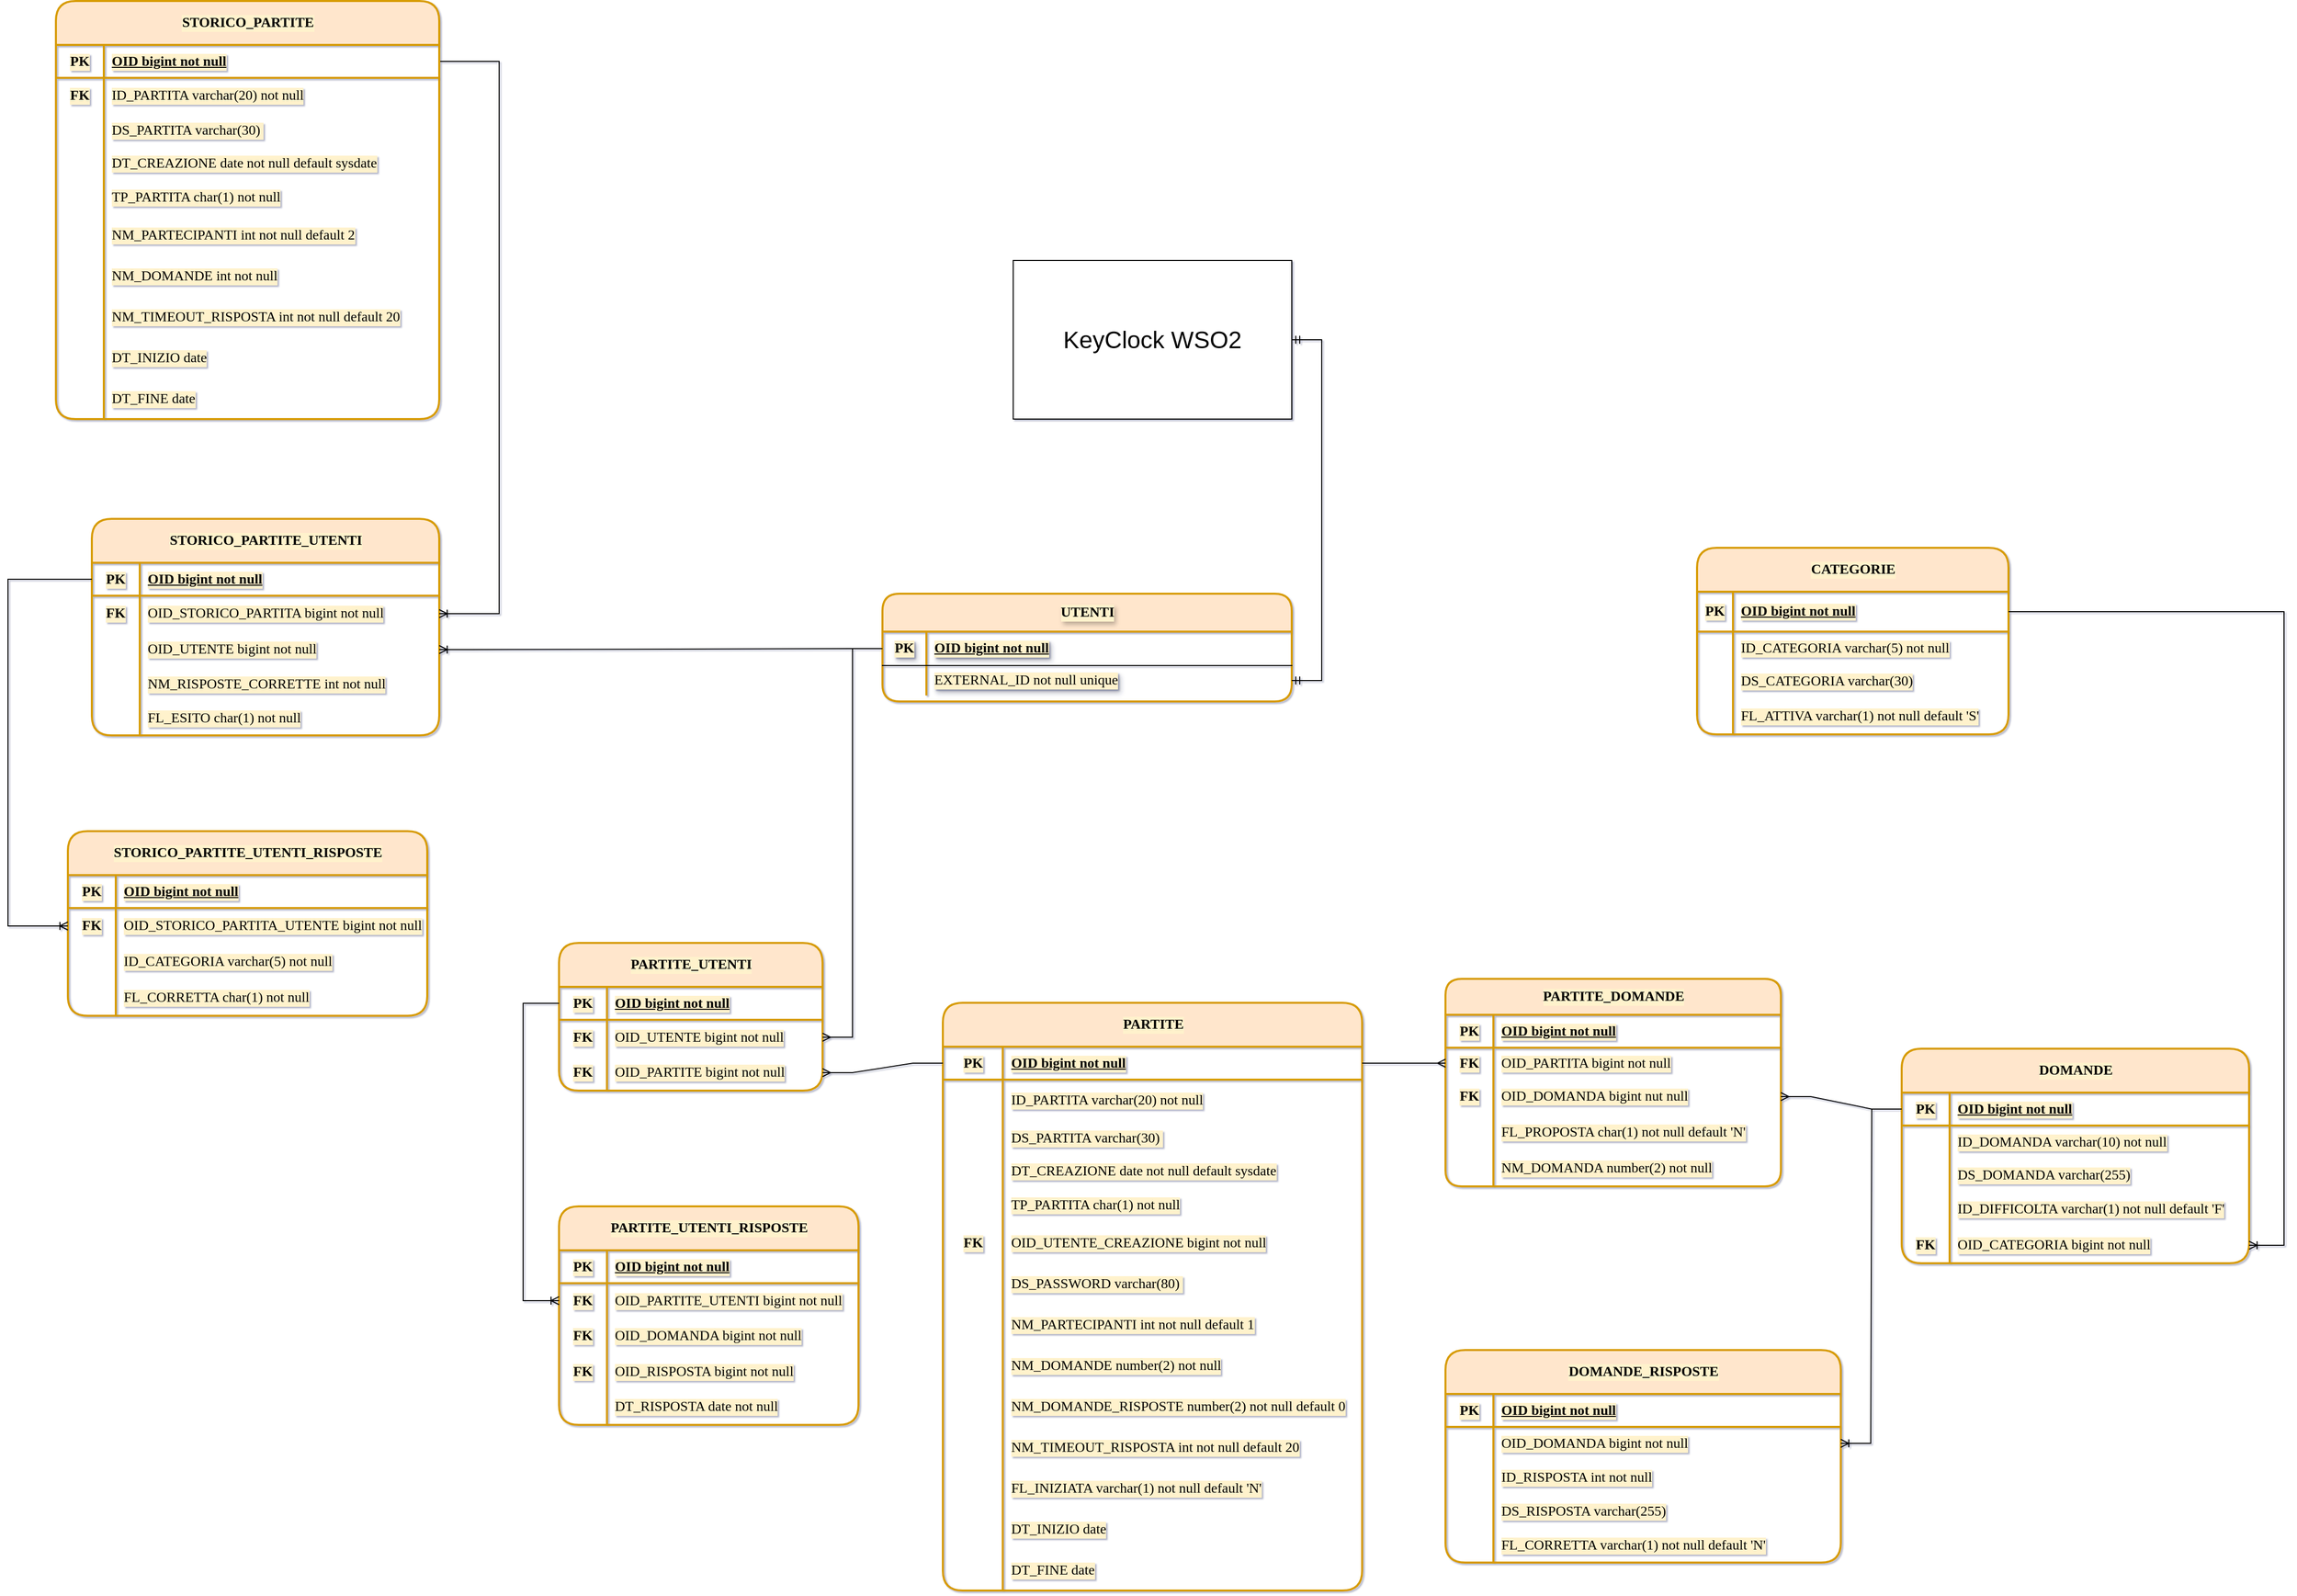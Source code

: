 <mxfile version="26.0.16">
  <diagram name="Page-1" id="efa7a0a1-bf9b-a30e-e6df-94a7791c09e9">
    <mxGraphModel dx="2709" dy="1688" grid="1" gridSize="12" guides="1" tooltips="1" connect="1" arrows="1" fold="1" page="0" pageScale="1" pageWidth="1600" pageHeight="900" background="none" math="0" shadow="1">
      <root>
        <mxCell id="0" />
        <mxCell id="1" parent="0" />
        <mxCell id="qOrY5MYCo33ZCtALiVbq-77" value="PARTITE" style="shape=table;startSize=44;container=1;collapsible=1;childLayout=tableLayout;fixedRows=1;rowLines=0;fontStyle=1;align=center;resizeLast=1;html=1;rounded=1;fillStyle=auto;strokeColor=#d79b00;strokeWidth=2;verticalAlign=middle;swimlaneFillColor=none;fontFamily=Tahoma;fontSize=14;fontColor=default;labelBackgroundColor=#FFF2CC;autosize=1;fillColor=#ffe6cc;" parent="1" vertex="1">
          <mxGeometry x="-23.5" y="504" width="420" height="589" as="geometry" />
        </mxCell>
        <mxCell id="qOrY5MYCo33ZCtALiVbq-78" value="" style="shape=tableRow;horizontal=0;startSize=0;swimlaneHead=0;swimlaneBody=0;fillColor=none;collapsible=0;dropTarget=0;points=[[0,0.5],[1,0.5]];portConstraint=eastwest;top=0;left=0;right=0;bottom=1;rounded=1;fillStyle=auto;strokeColor=#d79b00;strokeWidth=2;align=center;verticalAlign=middle;swimlaneFillColor=none;fontFamily=Tahoma;fontSize=14;fontColor=default;fontStyle=1;labelBackgroundColor=#FFF2CC;autosize=1;" parent="qOrY5MYCo33ZCtALiVbq-77" vertex="1">
          <mxGeometry y="44" width="420" height="33" as="geometry" />
        </mxCell>
        <mxCell id="qOrY5MYCo33ZCtALiVbq-79" value="PK" style="shape=partialRectangle;connectable=0;fillColor=none;top=0;left=0;bottom=0;right=0;fontStyle=1;overflow=hidden;whiteSpace=wrap;html=1;rounded=1;fillStyle=auto;strokeColor=#d79b00;strokeWidth=2;align=center;verticalAlign=middle;swimlaneFillColor=none;fontFamily=Tahoma;fontSize=14;fontColor=default;labelBackgroundColor=#FFF2CC;autosize=1;" parent="qOrY5MYCo33ZCtALiVbq-78" vertex="1">
          <mxGeometry width="60" height="33" as="geometry">
            <mxRectangle width="60" height="33" as="alternateBounds" />
          </mxGeometry>
        </mxCell>
        <mxCell id="qOrY5MYCo33ZCtALiVbq-80" value="OID bigint not null" style="shape=partialRectangle;connectable=0;fillColor=none;top=0;left=0;bottom=0;right=0;align=left;spacingLeft=6;fontStyle=5;overflow=hidden;whiteSpace=wrap;html=1;rounded=1;fillStyle=auto;strokeColor=#d79b00;strokeWidth=2;verticalAlign=middle;swimlaneFillColor=none;fontFamily=Tahoma;fontSize=14;fontColor=default;labelBackgroundColor=#FFF2CC;autosize=1;" parent="qOrY5MYCo33ZCtALiVbq-78" vertex="1">
          <mxGeometry x="60" width="360" height="33" as="geometry">
            <mxRectangle width="360" height="33" as="alternateBounds" />
          </mxGeometry>
        </mxCell>
        <mxCell id="qOrY5MYCo33ZCtALiVbq-81" value="" style="shape=tableRow;horizontal=0;startSize=0;swimlaneHead=0;swimlaneBody=0;fillColor=none;collapsible=0;dropTarget=0;points=[[0,0.5],[1,0.5]];portConstraint=eastwest;top=0;left=0;right=0;bottom=0;rounded=1;fillStyle=auto;strokeColor=#d79b00;strokeWidth=2;align=center;verticalAlign=middle;swimlaneFillColor=none;fontFamily=Tahoma;fontSize=14;fontColor=default;fontStyle=1;labelBackgroundColor=#FFF2CC;autosize=1;" parent="qOrY5MYCo33ZCtALiVbq-77" vertex="1">
          <mxGeometry y="77" width="420" height="42" as="geometry" />
        </mxCell>
        <mxCell id="qOrY5MYCo33ZCtALiVbq-82" value="" style="shape=partialRectangle;connectable=0;fillColor=none;top=0;left=0;bottom=0;right=0;editable=1;overflow=hidden;whiteSpace=wrap;html=1;rounded=1;fillStyle=auto;strokeColor=#d79b00;strokeWidth=2;align=center;verticalAlign=middle;swimlaneFillColor=none;fontFamily=Tahoma;fontSize=14;fontColor=default;fontStyle=1;labelBackgroundColor=#FFF2CC;autosize=1;" parent="qOrY5MYCo33ZCtALiVbq-81" vertex="1">
          <mxGeometry width="60" height="42" as="geometry">
            <mxRectangle width="60" height="42" as="alternateBounds" />
          </mxGeometry>
        </mxCell>
        <mxCell id="qOrY5MYCo33ZCtALiVbq-83" value="&lt;span style=&quot;font-weight: normal;&quot;&gt;ID_PARTITA varchar(20) not null&lt;/span&gt;" style="shape=partialRectangle;connectable=0;fillColor=none;top=0;left=0;bottom=0;right=0;align=left;spacingLeft=6;overflow=hidden;whiteSpace=wrap;html=1;rounded=1;fillStyle=auto;strokeColor=#d79b00;strokeWidth=2;verticalAlign=middle;swimlaneFillColor=none;fontFamily=Tahoma;fontSize=14;fontColor=default;fontStyle=1;labelBackgroundColor=#FFF2CC;autosize=1;" parent="qOrY5MYCo33ZCtALiVbq-81" vertex="1">
          <mxGeometry x="60" width="360" height="42" as="geometry">
            <mxRectangle width="360" height="42" as="alternateBounds" />
          </mxGeometry>
        </mxCell>
        <mxCell id="qOrY5MYCo33ZCtALiVbq-84" value="" style="shape=tableRow;horizontal=0;startSize=0;swimlaneHead=0;swimlaneBody=0;fillColor=none;collapsible=0;dropTarget=0;points=[[0,0.5],[1,0.5]];portConstraint=eastwest;top=0;left=0;right=0;bottom=0;rounded=1;fillStyle=auto;strokeColor=#d79b00;strokeWidth=2;align=center;verticalAlign=middle;swimlaneFillColor=none;fontFamily=Tahoma;fontSize=14;fontColor=default;fontStyle=1;labelBackgroundColor=#FFF2CC;autosize=1;" parent="qOrY5MYCo33ZCtALiVbq-77" vertex="1">
          <mxGeometry y="119" width="420" height="33" as="geometry" />
        </mxCell>
        <mxCell id="qOrY5MYCo33ZCtALiVbq-85" value="" style="shape=partialRectangle;connectable=0;fillColor=none;top=0;left=0;bottom=0;right=0;editable=1;overflow=hidden;whiteSpace=wrap;html=1;rounded=1;fillStyle=auto;strokeColor=#d79b00;strokeWidth=2;align=center;verticalAlign=middle;swimlaneFillColor=none;fontFamily=Tahoma;fontSize=14;fontColor=default;fontStyle=1;labelBackgroundColor=#FFF2CC;autosize=1;" parent="qOrY5MYCo33ZCtALiVbq-84" vertex="1">
          <mxGeometry width="60" height="33" as="geometry">
            <mxRectangle width="60" height="33" as="alternateBounds" />
          </mxGeometry>
        </mxCell>
        <mxCell id="qOrY5MYCo33ZCtALiVbq-86" value="&lt;span style=&quot;font-weight: normal;&quot;&gt;DS_PARTITA varchar(30)&amp;nbsp;&lt;/span&gt;" style="shape=partialRectangle;connectable=0;fillColor=none;top=0;left=0;bottom=0;right=0;align=left;spacingLeft=6;overflow=hidden;whiteSpace=wrap;html=1;rounded=1;fillStyle=auto;strokeColor=#d79b00;strokeWidth=2;verticalAlign=middle;swimlaneFillColor=none;fontFamily=Tahoma;fontSize=14;fontColor=default;fontStyle=1;labelBackgroundColor=#FFF2CC;autosize=1;" parent="qOrY5MYCo33ZCtALiVbq-84" vertex="1">
          <mxGeometry x="60" width="360" height="33" as="geometry">
            <mxRectangle width="360" height="33" as="alternateBounds" />
          </mxGeometry>
        </mxCell>
        <mxCell id="qOrY5MYCo33ZCtALiVbq-87" value="" style="shape=tableRow;horizontal=0;startSize=0;swimlaneHead=0;swimlaneBody=0;fillColor=none;collapsible=0;dropTarget=0;points=[[0,0.5],[1,0.5]];portConstraint=eastwest;top=0;left=0;right=0;bottom=0;rounded=1;fillStyle=auto;strokeColor=#d79b00;strokeWidth=2;align=center;verticalAlign=middle;swimlaneFillColor=none;fontFamily=Tahoma;fontSize=14;fontColor=default;fontStyle=1;labelBackgroundColor=#FFF2CC;autosize=1;" parent="qOrY5MYCo33ZCtALiVbq-77" vertex="1">
          <mxGeometry y="152" width="420" height="33" as="geometry" />
        </mxCell>
        <mxCell id="qOrY5MYCo33ZCtALiVbq-88" value="" style="shape=partialRectangle;connectable=0;fillColor=none;top=0;left=0;bottom=0;right=0;editable=1;overflow=hidden;whiteSpace=wrap;html=1;rounded=1;fillStyle=auto;strokeColor=#d79b00;strokeWidth=2;align=center;verticalAlign=middle;swimlaneFillColor=none;fontFamily=Tahoma;fontSize=14;fontColor=default;fontStyle=1;labelBackgroundColor=#FFF2CC;autosize=1;" parent="qOrY5MYCo33ZCtALiVbq-87" vertex="1">
          <mxGeometry width="60" height="33" as="geometry">
            <mxRectangle width="60" height="33" as="alternateBounds" />
          </mxGeometry>
        </mxCell>
        <mxCell id="qOrY5MYCo33ZCtALiVbq-89" value="&lt;span style=&quot;font-weight: normal;&quot;&gt;DT_CREAZIONE date not null default sysdate&lt;/span&gt;" style="shape=partialRectangle;connectable=0;fillColor=none;top=0;left=0;bottom=0;right=0;align=left;spacingLeft=6;overflow=hidden;whiteSpace=wrap;html=1;rounded=1;fillStyle=auto;strokeColor=#d79b00;strokeWidth=2;verticalAlign=middle;swimlaneFillColor=none;fontFamily=Tahoma;fontSize=14;fontColor=default;fontStyle=1;labelBackgroundColor=#FFF2CC;autosize=1;" parent="qOrY5MYCo33ZCtALiVbq-87" vertex="1">
          <mxGeometry x="60" width="360" height="33" as="geometry">
            <mxRectangle width="360" height="33" as="alternateBounds" />
          </mxGeometry>
        </mxCell>
        <mxCell id="02ITlk-bv1gkPpf5R0bE-8" style="shape=tableRow;horizontal=0;startSize=0;swimlaneHead=0;swimlaneBody=0;fillColor=none;collapsible=0;dropTarget=0;points=[[0,0.5],[1,0.5]];portConstraint=eastwest;top=0;left=0;right=0;bottom=0;rounded=1;fillStyle=auto;strokeColor=#d79b00;strokeWidth=2;align=center;verticalAlign=middle;swimlaneFillColor=none;fontFamily=Tahoma;fontSize=14;fontColor=default;fontStyle=1;labelBackgroundColor=#FFF2CC;autosize=1;" parent="qOrY5MYCo33ZCtALiVbq-77" vertex="1">
          <mxGeometry y="185" width="420" height="35" as="geometry" />
        </mxCell>
        <mxCell id="02ITlk-bv1gkPpf5R0bE-9" style="shape=partialRectangle;connectable=0;fillColor=none;top=0;left=0;bottom=0;right=0;editable=1;overflow=hidden;whiteSpace=wrap;html=1;rounded=1;fillStyle=auto;strokeColor=#d79b00;strokeWidth=2;align=center;verticalAlign=middle;swimlaneFillColor=none;fontFamily=Tahoma;fontSize=14;fontColor=default;fontStyle=1;labelBackgroundColor=#FFF2CC;autosize=1;" parent="02ITlk-bv1gkPpf5R0bE-8" vertex="1">
          <mxGeometry width="60" height="35" as="geometry">
            <mxRectangle width="60" height="35" as="alternateBounds" />
          </mxGeometry>
        </mxCell>
        <mxCell id="02ITlk-bv1gkPpf5R0bE-10" value="&lt;span style=&quot;font-weight: normal;&quot;&gt;TP_PARTITA char(1) not null&lt;/span&gt;" style="shape=partialRectangle;connectable=0;fillColor=none;top=0;left=0;bottom=0;right=0;align=left;spacingLeft=6;overflow=hidden;whiteSpace=wrap;html=1;rounded=1;fillStyle=auto;strokeColor=#d79b00;strokeWidth=2;verticalAlign=middle;swimlaneFillColor=none;fontFamily=Tahoma;fontSize=14;fontColor=default;fontStyle=1;labelBackgroundColor=#FFF2CC;autosize=1;" parent="02ITlk-bv1gkPpf5R0bE-8" vertex="1">
          <mxGeometry x="60" width="360" height="35" as="geometry">
            <mxRectangle width="360" height="35" as="alternateBounds" />
          </mxGeometry>
        </mxCell>
        <mxCell id="qOrY5MYCo33ZCtALiVbq-90" style="shape=tableRow;horizontal=0;startSize=0;swimlaneHead=0;swimlaneBody=0;fillColor=none;collapsible=0;dropTarget=0;points=[[0,0.5],[1,0.5]];portConstraint=eastwest;top=0;left=0;right=0;bottom=0;rounded=1;fillStyle=auto;strokeColor=#d79b00;strokeWidth=2;align=center;verticalAlign=middle;swimlaneFillColor=none;fontFamily=Tahoma;fontSize=14;fontColor=default;fontStyle=1;labelBackgroundColor=#FFF2CC;autosize=1;" parent="qOrY5MYCo33ZCtALiVbq-77" vertex="1">
          <mxGeometry y="220" width="420" height="41" as="geometry" />
        </mxCell>
        <mxCell id="qOrY5MYCo33ZCtALiVbq-91" value="FK" style="shape=partialRectangle;connectable=0;fillColor=none;top=0;left=0;bottom=0;right=0;editable=1;overflow=hidden;whiteSpace=wrap;html=1;rounded=1;fillStyle=auto;strokeColor=#d79b00;strokeWidth=2;align=center;verticalAlign=middle;swimlaneFillColor=none;fontFamily=Tahoma;fontSize=14;fontColor=default;fontStyle=1;labelBackgroundColor=#FFF2CC;autosize=1;" parent="qOrY5MYCo33ZCtALiVbq-90" vertex="1">
          <mxGeometry width="60" height="41" as="geometry">
            <mxRectangle width="60" height="41" as="alternateBounds" />
          </mxGeometry>
        </mxCell>
        <mxCell id="qOrY5MYCo33ZCtALiVbq-92" value="OID_UTENTE_CREAZIONE bigint not null" style="shape=partialRectangle;connectable=0;fillColor=none;top=0;left=0;bottom=0;right=0;align=left;spacingLeft=6;overflow=hidden;whiteSpace=wrap;html=1;rounded=1;fillStyle=auto;strokeColor=#d79b00;strokeWidth=2;verticalAlign=middle;swimlaneFillColor=none;fontFamily=Tahoma;fontSize=14;fontColor=default;fontStyle=0;labelBackgroundColor=#FFF2CC;autosize=1;" parent="qOrY5MYCo33ZCtALiVbq-90" vertex="1">
          <mxGeometry x="60" width="360" height="41" as="geometry">
            <mxRectangle width="360" height="41" as="alternateBounds" />
          </mxGeometry>
        </mxCell>
        <mxCell id="qOrY5MYCo33ZCtALiVbq-105" style="shape=tableRow;horizontal=0;startSize=0;swimlaneHead=0;swimlaneBody=0;fillColor=none;collapsible=0;dropTarget=0;points=[[0,0.5],[1,0.5]];portConstraint=eastwest;top=0;left=0;right=0;bottom=0;rounded=1;fillStyle=auto;strokeColor=#d79b00;strokeWidth=2;align=center;verticalAlign=middle;swimlaneFillColor=none;fontFamily=Tahoma;fontSize=14;fontColor=default;fontStyle=1;labelBackgroundColor=#FFF2CC;autosize=1;" parent="qOrY5MYCo33ZCtALiVbq-77" vertex="1">
          <mxGeometry y="261" width="420" height="41" as="geometry" />
        </mxCell>
        <mxCell id="qOrY5MYCo33ZCtALiVbq-106" style="shape=partialRectangle;connectable=0;fillColor=none;top=0;left=0;bottom=0;right=0;editable=1;overflow=hidden;whiteSpace=wrap;html=1;rounded=1;fillStyle=auto;strokeColor=#d79b00;strokeWidth=2;align=center;verticalAlign=middle;swimlaneFillColor=none;fontFamily=Tahoma;fontSize=14;fontColor=default;fontStyle=1;labelBackgroundColor=#FFF2CC;autosize=1;" parent="qOrY5MYCo33ZCtALiVbq-105" vertex="1">
          <mxGeometry width="60" height="41" as="geometry">
            <mxRectangle width="60" height="41" as="alternateBounds" />
          </mxGeometry>
        </mxCell>
        <mxCell id="qOrY5MYCo33ZCtALiVbq-107" value="DS_PASSWORD varchar(80)&amp;nbsp;" style="shape=partialRectangle;connectable=0;fillColor=none;top=0;left=0;bottom=0;right=0;align=left;spacingLeft=6;overflow=hidden;whiteSpace=wrap;html=1;rounded=1;fillStyle=auto;strokeColor=#d79b00;strokeWidth=2;verticalAlign=middle;swimlaneFillColor=none;fontFamily=Tahoma;fontSize=14;fontColor=default;fontStyle=0;labelBackgroundColor=#FFF2CC;autosize=1;" parent="qOrY5MYCo33ZCtALiVbq-105" vertex="1">
          <mxGeometry x="60" width="360" height="41" as="geometry">
            <mxRectangle width="360" height="41" as="alternateBounds" />
          </mxGeometry>
        </mxCell>
        <mxCell id="qOrY5MYCo33ZCtALiVbq-120" style="shape=tableRow;horizontal=0;startSize=0;swimlaneHead=0;swimlaneBody=0;fillColor=none;collapsible=0;dropTarget=0;points=[[0,0.5],[1,0.5]];portConstraint=eastwest;top=0;left=0;right=0;bottom=0;rounded=1;fillStyle=auto;strokeColor=#d79b00;strokeWidth=2;align=center;verticalAlign=middle;swimlaneFillColor=none;fontFamily=Tahoma;fontSize=14;fontColor=default;fontStyle=1;labelBackgroundColor=#FFF2CC;autosize=1;" parent="qOrY5MYCo33ZCtALiVbq-77" vertex="1">
          <mxGeometry y="302" width="420" height="41" as="geometry" />
        </mxCell>
        <mxCell id="qOrY5MYCo33ZCtALiVbq-121" style="shape=partialRectangle;connectable=0;fillColor=none;top=0;left=0;bottom=0;right=0;editable=1;overflow=hidden;whiteSpace=wrap;html=1;rounded=1;fillStyle=auto;strokeColor=#d79b00;strokeWidth=2;align=center;verticalAlign=middle;swimlaneFillColor=none;fontFamily=Tahoma;fontSize=14;fontColor=default;fontStyle=1;labelBackgroundColor=#FFF2CC;autosize=1;" parent="qOrY5MYCo33ZCtALiVbq-120" vertex="1">
          <mxGeometry width="60" height="41" as="geometry">
            <mxRectangle width="60" height="41" as="alternateBounds" />
          </mxGeometry>
        </mxCell>
        <mxCell id="qOrY5MYCo33ZCtALiVbq-122" value="NM_PARTECIPANTI int not null default 1" style="shape=partialRectangle;connectable=0;fillColor=none;top=0;left=0;bottom=0;right=0;align=left;spacingLeft=6;overflow=hidden;whiteSpace=wrap;html=1;rounded=1;fillStyle=auto;strokeColor=#d79b00;strokeWidth=2;verticalAlign=middle;swimlaneFillColor=none;fontFamily=Tahoma;fontSize=14;fontColor=default;fontStyle=0;labelBackgroundColor=#FFF2CC;autosize=1;" parent="qOrY5MYCo33ZCtALiVbq-120" vertex="1">
          <mxGeometry x="60" width="360" height="41" as="geometry">
            <mxRectangle width="360" height="41" as="alternateBounds" />
          </mxGeometry>
        </mxCell>
        <mxCell id="qOrY5MYCo33ZCtALiVbq-114" style="shape=tableRow;horizontal=0;startSize=0;swimlaneHead=0;swimlaneBody=0;fillColor=none;collapsible=0;dropTarget=0;points=[[0,0.5],[1,0.5]];portConstraint=eastwest;top=0;left=0;right=0;bottom=0;rounded=1;fillStyle=auto;strokeColor=#d79b00;strokeWidth=2;align=center;verticalAlign=middle;swimlaneFillColor=none;fontFamily=Tahoma;fontSize=14;fontColor=default;fontStyle=1;labelBackgroundColor=#FFF2CC;autosize=1;" parent="qOrY5MYCo33ZCtALiVbq-77" vertex="1">
          <mxGeometry y="343" width="420" height="41" as="geometry" />
        </mxCell>
        <mxCell id="qOrY5MYCo33ZCtALiVbq-115" style="shape=partialRectangle;connectable=0;fillColor=none;top=0;left=0;bottom=0;right=0;editable=1;overflow=hidden;whiteSpace=wrap;html=1;rounded=1;fillStyle=auto;strokeColor=#d79b00;strokeWidth=2;align=center;verticalAlign=middle;swimlaneFillColor=none;fontFamily=Tahoma;fontSize=14;fontColor=default;fontStyle=1;labelBackgroundColor=#FFF2CC;autosize=1;" parent="qOrY5MYCo33ZCtALiVbq-114" vertex="1">
          <mxGeometry width="60" height="41" as="geometry">
            <mxRectangle width="60" height="41" as="alternateBounds" />
          </mxGeometry>
        </mxCell>
        <mxCell id="qOrY5MYCo33ZCtALiVbq-116" value="NM_DOMANDE number(2)&amp;nbsp;not null" style="shape=partialRectangle;connectable=0;fillColor=none;top=0;left=0;bottom=0;right=0;align=left;spacingLeft=6;overflow=hidden;whiteSpace=wrap;html=1;rounded=1;fillStyle=auto;strokeColor=#d79b00;strokeWidth=2;verticalAlign=middle;swimlaneFillColor=none;fontFamily=Tahoma;fontSize=14;fontColor=default;fontStyle=0;labelBackgroundColor=#FFF2CC;autosize=1;" parent="qOrY5MYCo33ZCtALiVbq-114" vertex="1">
          <mxGeometry x="60" width="360" height="41" as="geometry">
            <mxRectangle width="360" height="41" as="alternateBounds" />
          </mxGeometry>
        </mxCell>
        <mxCell id="veO6u8ygpj5BoSuPahp--4" style="shape=tableRow;horizontal=0;startSize=0;swimlaneHead=0;swimlaneBody=0;fillColor=none;collapsible=0;dropTarget=0;points=[[0,0.5],[1,0.5]];portConstraint=eastwest;top=0;left=0;right=0;bottom=0;rounded=1;fillStyle=auto;strokeColor=#d79b00;strokeWidth=2;align=center;verticalAlign=middle;swimlaneFillColor=none;fontFamily=Tahoma;fontSize=14;fontColor=default;fontStyle=1;labelBackgroundColor=#FFF2CC;autosize=1;" parent="qOrY5MYCo33ZCtALiVbq-77" vertex="1">
          <mxGeometry y="384" width="420" height="41" as="geometry" />
        </mxCell>
        <mxCell id="veO6u8ygpj5BoSuPahp--5" style="shape=partialRectangle;connectable=0;fillColor=none;top=0;left=0;bottom=0;right=0;editable=1;overflow=hidden;whiteSpace=wrap;html=1;rounded=1;fillStyle=auto;strokeColor=#d79b00;strokeWidth=2;align=center;verticalAlign=middle;swimlaneFillColor=none;fontFamily=Tahoma;fontSize=14;fontColor=default;fontStyle=1;labelBackgroundColor=#FFF2CC;autosize=1;" parent="veO6u8ygpj5BoSuPahp--4" vertex="1">
          <mxGeometry width="60" height="41" as="geometry">
            <mxRectangle width="60" height="41" as="alternateBounds" />
          </mxGeometry>
        </mxCell>
        <mxCell id="veO6u8ygpj5BoSuPahp--6" value="NM_DOMANDE_RISPOSTE number(2) not null default 0" style="shape=partialRectangle;connectable=0;fillColor=none;top=0;left=0;bottom=0;right=0;align=left;spacingLeft=6;overflow=hidden;whiteSpace=wrap;html=1;rounded=1;fillStyle=auto;strokeColor=#d79b00;strokeWidth=2;verticalAlign=middle;swimlaneFillColor=none;fontFamily=Tahoma;fontSize=14;fontColor=default;fontStyle=0;labelBackgroundColor=#FFF2CC;autosize=1;" parent="veO6u8ygpj5BoSuPahp--4" vertex="1">
          <mxGeometry x="60" width="360" height="41" as="geometry">
            <mxRectangle width="360" height="41" as="alternateBounds" />
          </mxGeometry>
        </mxCell>
        <mxCell id="TVsmqj7EBqzm4wI7fiK9-1" style="shape=tableRow;horizontal=0;startSize=0;swimlaneHead=0;swimlaneBody=0;fillColor=none;collapsible=0;dropTarget=0;points=[[0,0.5],[1,0.5]];portConstraint=eastwest;top=0;left=0;right=0;bottom=0;rounded=1;fillStyle=auto;strokeColor=#d79b00;strokeWidth=2;align=center;verticalAlign=middle;swimlaneFillColor=none;fontFamily=Tahoma;fontSize=14;fontColor=default;fontStyle=1;labelBackgroundColor=#FFF2CC;autosize=1;" parent="qOrY5MYCo33ZCtALiVbq-77" vertex="1">
          <mxGeometry y="425" width="420" height="41" as="geometry" />
        </mxCell>
        <mxCell id="TVsmqj7EBqzm4wI7fiK9-2" style="shape=partialRectangle;connectable=0;fillColor=none;top=0;left=0;bottom=0;right=0;editable=1;overflow=hidden;whiteSpace=wrap;html=1;rounded=1;fillStyle=auto;strokeColor=#d79b00;strokeWidth=2;align=center;verticalAlign=middle;swimlaneFillColor=none;fontFamily=Tahoma;fontSize=14;fontColor=default;fontStyle=1;labelBackgroundColor=#FFF2CC;autosize=1;" parent="TVsmqj7EBqzm4wI7fiK9-1" vertex="1">
          <mxGeometry width="60" height="41" as="geometry">
            <mxRectangle width="60" height="41" as="alternateBounds" />
          </mxGeometry>
        </mxCell>
        <mxCell id="TVsmqj7EBqzm4wI7fiK9-3" value="NM_TIMEOUT_RISPOSTA int not null default 20" style="shape=partialRectangle;connectable=0;fillColor=none;top=0;left=0;bottom=0;right=0;align=left;spacingLeft=6;overflow=hidden;whiteSpace=wrap;html=1;rounded=1;fillStyle=auto;strokeColor=#d79b00;strokeWidth=2;verticalAlign=middle;swimlaneFillColor=none;fontFamily=Tahoma;fontSize=14;fontColor=default;fontStyle=0;labelBackgroundColor=#FFF2CC;autosize=1;" parent="TVsmqj7EBqzm4wI7fiK9-1" vertex="1">
          <mxGeometry x="60" width="360" height="41" as="geometry">
            <mxRectangle width="360" height="41" as="alternateBounds" />
          </mxGeometry>
        </mxCell>
        <mxCell id="TVsmqj7EBqzm4wI7fiK9-4" style="shape=tableRow;horizontal=0;startSize=0;swimlaneHead=0;swimlaneBody=0;fillColor=none;collapsible=0;dropTarget=0;points=[[0,0.5],[1,0.5]];portConstraint=eastwest;top=0;left=0;right=0;bottom=0;rounded=1;fillStyle=auto;strokeColor=#d79b00;strokeWidth=2;align=center;verticalAlign=middle;swimlaneFillColor=none;fontFamily=Tahoma;fontSize=14;fontColor=default;fontStyle=1;labelBackgroundColor=#FFF2CC;autosize=1;" parent="qOrY5MYCo33ZCtALiVbq-77" vertex="1">
          <mxGeometry y="466" width="420" height="41" as="geometry" />
        </mxCell>
        <mxCell id="TVsmqj7EBqzm4wI7fiK9-5" style="shape=partialRectangle;connectable=0;fillColor=none;top=0;left=0;bottom=0;right=0;editable=1;overflow=hidden;whiteSpace=wrap;html=1;rounded=1;fillStyle=auto;strokeColor=#d79b00;strokeWidth=2;align=center;verticalAlign=middle;swimlaneFillColor=none;fontFamily=Tahoma;fontSize=14;fontColor=default;fontStyle=1;labelBackgroundColor=#FFF2CC;autosize=1;" parent="TVsmqj7EBqzm4wI7fiK9-4" vertex="1">
          <mxGeometry width="60" height="41" as="geometry">
            <mxRectangle width="60" height="41" as="alternateBounds" />
          </mxGeometry>
        </mxCell>
        <mxCell id="TVsmqj7EBqzm4wI7fiK9-6" value="FL_INIZIATA varchar(1) not null default &#39;N&#39;" style="shape=partialRectangle;connectable=0;fillColor=none;top=0;left=0;bottom=0;right=0;align=left;spacingLeft=6;overflow=hidden;whiteSpace=wrap;html=1;rounded=1;fillStyle=auto;strokeColor=#d79b00;strokeWidth=2;verticalAlign=middle;swimlaneFillColor=none;fontFamily=Tahoma;fontSize=14;fontColor=default;fontStyle=0;labelBackgroundColor=#FFF2CC;autosize=1;" parent="TVsmqj7EBqzm4wI7fiK9-4" vertex="1">
          <mxGeometry x="60" width="360" height="41" as="geometry">
            <mxRectangle width="360" height="41" as="alternateBounds" />
          </mxGeometry>
        </mxCell>
        <mxCell id="TVsmqj7EBqzm4wI7fiK9-10" style="shape=tableRow;horizontal=0;startSize=0;swimlaneHead=0;swimlaneBody=0;fillColor=none;collapsible=0;dropTarget=0;points=[[0,0.5],[1,0.5]];portConstraint=eastwest;top=0;left=0;right=0;bottom=0;rounded=1;fillStyle=auto;strokeColor=#d79b00;strokeWidth=2;align=center;verticalAlign=middle;swimlaneFillColor=none;fontFamily=Tahoma;fontSize=14;fontColor=default;fontStyle=1;labelBackgroundColor=#FFF2CC;autosize=1;" parent="qOrY5MYCo33ZCtALiVbq-77" vertex="1">
          <mxGeometry y="507" width="420" height="41" as="geometry" />
        </mxCell>
        <mxCell id="TVsmqj7EBqzm4wI7fiK9-11" style="shape=partialRectangle;connectable=0;fillColor=none;top=0;left=0;bottom=0;right=0;editable=1;overflow=hidden;whiteSpace=wrap;html=1;rounded=1;fillStyle=auto;strokeColor=#d79b00;strokeWidth=2;align=center;verticalAlign=middle;swimlaneFillColor=none;fontFamily=Tahoma;fontSize=14;fontColor=default;fontStyle=1;labelBackgroundColor=#FFF2CC;autosize=1;" parent="TVsmqj7EBqzm4wI7fiK9-10" vertex="1">
          <mxGeometry width="60" height="41" as="geometry">
            <mxRectangle width="60" height="41" as="alternateBounds" />
          </mxGeometry>
        </mxCell>
        <mxCell id="TVsmqj7EBqzm4wI7fiK9-12" value="DT_INIZIO date" style="shape=partialRectangle;connectable=0;fillColor=none;top=0;left=0;bottom=0;right=0;align=left;spacingLeft=6;overflow=hidden;whiteSpace=wrap;html=1;rounded=1;fillStyle=auto;strokeColor=#d79b00;strokeWidth=2;verticalAlign=middle;swimlaneFillColor=none;fontFamily=Tahoma;fontSize=14;fontColor=default;fontStyle=0;labelBackgroundColor=#FFF2CC;autosize=1;" parent="TVsmqj7EBqzm4wI7fiK9-10" vertex="1">
          <mxGeometry x="60" width="360" height="41" as="geometry">
            <mxRectangle width="360" height="41" as="alternateBounds" />
          </mxGeometry>
        </mxCell>
        <mxCell id="veO6u8ygpj5BoSuPahp--1" style="shape=tableRow;horizontal=0;startSize=0;swimlaneHead=0;swimlaneBody=0;fillColor=none;collapsible=0;dropTarget=0;points=[[0,0.5],[1,0.5]];portConstraint=eastwest;top=0;left=0;right=0;bottom=0;rounded=1;fillStyle=auto;strokeColor=#d79b00;strokeWidth=2;align=center;verticalAlign=middle;swimlaneFillColor=none;fontFamily=Tahoma;fontSize=14;fontColor=default;fontStyle=1;labelBackgroundColor=#FFF2CC;autosize=1;" parent="qOrY5MYCo33ZCtALiVbq-77" vertex="1">
          <mxGeometry y="548" width="420" height="41" as="geometry" />
        </mxCell>
        <mxCell id="veO6u8ygpj5BoSuPahp--2" style="shape=partialRectangle;connectable=0;fillColor=none;top=0;left=0;bottom=0;right=0;editable=1;overflow=hidden;whiteSpace=wrap;html=1;rounded=1;fillStyle=auto;strokeColor=#d79b00;strokeWidth=2;align=center;verticalAlign=middle;swimlaneFillColor=none;fontFamily=Tahoma;fontSize=14;fontColor=default;fontStyle=1;labelBackgroundColor=#FFF2CC;autosize=1;" parent="veO6u8ygpj5BoSuPahp--1" vertex="1">
          <mxGeometry width="60" height="41" as="geometry">
            <mxRectangle width="60" height="41" as="alternateBounds" />
          </mxGeometry>
        </mxCell>
        <mxCell id="veO6u8ygpj5BoSuPahp--3" value="DT_FINE date" style="shape=partialRectangle;connectable=0;fillColor=none;top=0;left=0;bottom=0;right=0;align=left;spacingLeft=6;overflow=hidden;whiteSpace=wrap;html=1;rounded=1;fillStyle=auto;strokeColor=#d79b00;strokeWidth=2;verticalAlign=middle;swimlaneFillColor=none;fontFamily=Tahoma;fontSize=14;fontColor=default;fontStyle=0;labelBackgroundColor=#FFF2CC;autosize=1;" parent="veO6u8ygpj5BoSuPahp--1" vertex="1">
          <mxGeometry x="60" width="360" height="41" as="geometry">
            <mxRectangle width="360" height="41" as="alternateBounds" />
          </mxGeometry>
        </mxCell>
        <mxCell id="qOrY5MYCo33ZCtALiVbq-123" value="PARTITE_UTENTI" style="shape=table;startSize=44;container=1;collapsible=1;childLayout=tableLayout;fixedRows=1;rowLines=0;fontStyle=1;align=center;resizeLast=1;html=1;rounded=1;fillStyle=auto;strokeColor=#d79b00;strokeWidth=2;verticalAlign=middle;swimlaneFillColor=none;fontFamily=Tahoma;fontSize=14;fontColor=default;labelBackgroundColor=#FFF2CC;autosize=1;fillColor=#ffe6cc;" parent="1" vertex="1">
          <mxGeometry x="-408" y="444" width="264" height="148" as="geometry" />
        </mxCell>
        <mxCell id="qOrY5MYCo33ZCtALiVbq-124" value="" style="shape=tableRow;horizontal=0;startSize=0;swimlaneHead=0;swimlaneBody=0;fillColor=none;collapsible=0;dropTarget=0;points=[[0,0.5],[1,0.5]];portConstraint=eastwest;top=0;left=0;right=0;bottom=1;rounded=1;fillStyle=auto;strokeColor=#d79b00;strokeWidth=2;align=center;verticalAlign=middle;swimlaneFillColor=none;fontFamily=Tahoma;fontSize=14;fontColor=default;fontStyle=1;labelBackgroundColor=#FFF2CC;autosize=1;" parent="qOrY5MYCo33ZCtALiVbq-123" vertex="1">
          <mxGeometry y="44" width="264" height="33" as="geometry" />
        </mxCell>
        <mxCell id="qOrY5MYCo33ZCtALiVbq-125" value="PK" style="shape=partialRectangle;connectable=0;fillColor=none;top=0;left=0;bottom=0;right=0;fontStyle=1;overflow=hidden;whiteSpace=wrap;html=1;rounded=1;fillStyle=auto;strokeColor=#d79b00;strokeWidth=2;align=center;verticalAlign=middle;swimlaneFillColor=none;fontFamily=Tahoma;fontSize=14;fontColor=default;labelBackgroundColor=#FFF2CC;autosize=1;" parent="qOrY5MYCo33ZCtALiVbq-124" vertex="1">
          <mxGeometry width="48" height="33" as="geometry">
            <mxRectangle width="48" height="33" as="alternateBounds" />
          </mxGeometry>
        </mxCell>
        <mxCell id="qOrY5MYCo33ZCtALiVbq-126" value="OID bigint not null" style="shape=partialRectangle;connectable=0;fillColor=none;top=0;left=0;bottom=0;right=0;align=left;spacingLeft=6;fontStyle=5;overflow=hidden;whiteSpace=wrap;html=1;rounded=1;fillStyle=auto;strokeColor=#d79b00;strokeWidth=2;verticalAlign=middle;swimlaneFillColor=none;fontFamily=Tahoma;fontSize=14;fontColor=default;labelBackgroundColor=#FFF2CC;autosize=1;" parent="qOrY5MYCo33ZCtALiVbq-124" vertex="1">
          <mxGeometry x="48" width="216" height="33" as="geometry">
            <mxRectangle width="216" height="33" as="alternateBounds" />
          </mxGeometry>
        </mxCell>
        <mxCell id="qOrY5MYCo33ZCtALiVbq-127" value="" style="shape=tableRow;horizontal=0;startSize=0;swimlaneHead=0;swimlaneBody=0;fillColor=none;collapsible=0;dropTarget=0;points=[[0,0.5],[1,0.5]];portConstraint=eastwest;top=0;left=0;right=0;bottom=0;rounded=1;fillStyle=auto;strokeColor=#d79b00;strokeWidth=2;align=center;verticalAlign=middle;swimlaneFillColor=none;fontFamily=Tahoma;fontSize=14;fontColor=default;fontStyle=1;labelBackgroundColor=#FFF2CC;autosize=1;" parent="qOrY5MYCo33ZCtALiVbq-123" vertex="1">
          <mxGeometry y="77" width="264" height="35" as="geometry" />
        </mxCell>
        <mxCell id="qOrY5MYCo33ZCtALiVbq-128" value="FK" style="shape=partialRectangle;connectable=0;fillColor=none;top=0;left=0;bottom=0;right=0;editable=1;overflow=hidden;whiteSpace=wrap;html=1;rounded=1;fillStyle=auto;strokeColor=#d79b00;strokeWidth=2;align=center;verticalAlign=middle;swimlaneFillColor=none;fontFamily=Tahoma;fontSize=14;fontColor=default;fontStyle=1;labelBackgroundColor=#FFF2CC;autosize=1;" parent="qOrY5MYCo33ZCtALiVbq-127" vertex="1">
          <mxGeometry width="48" height="35" as="geometry">
            <mxRectangle width="48" height="35" as="alternateBounds" />
          </mxGeometry>
        </mxCell>
        <mxCell id="qOrY5MYCo33ZCtALiVbq-129" value="&lt;span style=&quot;font-weight: normal;&quot;&gt;OID_UTENTE bigint not null&lt;/span&gt;" style="shape=partialRectangle;connectable=0;fillColor=none;top=0;left=0;bottom=0;right=0;align=left;spacingLeft=6;overflow=hidden;whiteSpace=wrap;html=1;rounded=1;fillStyle=auto;strokeColor=#d79b00;strokeWidth=2;verticalAlign=middle;swimlaneFillColor=none;fontFamily=Tahoma;fontSize=14;fontColor=default;fontStyle=1;labelBackgroundColor=#FFF2CC;autosize=1;" parent="qOrY5MYCo33ZCtALiVbq-127" vertex="1">
          <mxGeometry x="48" width="216" height="35" as="geometry">
            <mxRectangle width="216" height="35" as="alternateBounds" />
          </mxGeometry>
        </mxCell>
        <mxCell id="qOrY5MYCo33ZCtALiVbq-130" value="" style="shape=tableRow;horizontal=0;startSize=0;swimlaneHead=0;swimlaneBody=0;fillColor=none;collapsible=0;dropTarget=0;points=[[0,0.5],[1,0.5]];portConstraint=eastwest;top=0;left=0;right=0;bottom=0;rounded=1;fillStyle=auto;strokeColor=#d79b00;strokeWidth=2;align=center;verticalAlign=middle;swimlaneFillColor=none;fontFamily=Tahoma;fontSize=14;fontColor=default;fontStyle=1;labelBackgroundColor=#FFF2CC;autosize=1;" parent="qOrY5MYCo33ZCtALiVbq-123" vertex="1">
          <mxGeometry y="112" width="264" height="36" as="geometry" />
        </mxCell>
        <mxCell id="qOrY5MYCo33ZCtALiVbq-131" value="FK" style="shape=partialRectangle;connectable=0;fillColor=none;top=0;left=0;bottom=0;right=0;editable=1;overflow=hidden;whiteSpace=wrap;html=1;rounded=1;fillStyle=auto;strokeColor=#d79b00;strokeWidth=2;align=center;verticalAlign=middle;swimlaneFillColor=none;fontFamily=Tahoma;fontSize=14;fontColor=default;fontStyle=1;labelBackgroundColor=#FFF2CC;autosize=1;" parent="qOrY5MYCo33ZCtALiVbq-130" vertex="1">
          <mxGeometry width="48" height="36" as="geometry">
            <mxRectangle width="48" height="36" as="alternateBounds" />
          </mxGeometry>
        </mxCell>
        <mxCell id="qOrY5MYCo33ZCtALiVbq-132" value="&lt;span style=&quot;font-weight: normal;&quot;&gt;OID_PARTITE bigint not null&lt;/span&gt;" style="shape=partialRectangle;connectable=0;fillColor=none;top=0;left=0;bottom=0;right=0;align=left;spacingLeft=6;overflow=hidden;whiteSpace=wrap;html=1;rounded=1;fillStyle=auto;strokeColor=#d79b00;strokeWidth=2;verticalAlign=middle;swimlaneFillColor=none;fontFamily=Tahoma;fontSize=14;fontColor=default;fontStyle=1;labelBackgroundColor=#FFF2CC;autosize=1;" parent="qOrY5MYCo33ZCtALiVbq-130" vertex="1">
          <mxGeometry x="48" width="216" height="36" as="geometry">
            <mxRectangle width="216" height="36" as="alternateBounds" />
          </mxGeometry>
        </mxCell>
        <mxCell id="Ae_wNL8d8pRHg8Wbe47M-1" value="" style="edgeStyle=entityRelationEdgeStyle;fontSize=12;html=1;endArrow=ERmany;rounded=0;exitX=0;exitY=0.5;exitDx=0;exitDy=0;" parent="1" source="snsSf5KUjU3tVVeuk6Za-121" target="qOrY5MYCo33ZCtALiVbq-127" edge="1">
          <mxGeometry width="100" height="100" relative="1" as="geometry">
            <mxPoint x="-96" y="496" as="sourcePoint" />
            <mxPoint x="4" y="396" as="targetPoint" />
          </mxGeometry>
        </mxCell>
        <mxCell id="Ae_wNL8d8pRHg8Wbe47M-2" value="" style="edgeStyle=entityRelationEdgeStyle;fontSize=12;html=1;endArrow=ERmany;rounded=0;exitX=0;exitY=0.5;exitDx=0;exitDy=0;entryX=1;entryY=0.5;entryDx=0;entryDy=0;" parent="1" source="qOrY5MYCo33ZCtALiVbq-78" target="qOrY5MYCo33ZCtALiVbq-130" edge="1">
          <mxGeometry width="100" height="100" relative="1" as="geometry">
            <mxPoint x="-96" y="496" as="sourcePoint" />
            <mxPoint x="4" y="396" as="targetPoint" />
          </mxGeometry>
        </mxCell>
        <mxCell id="snsSf5KUjU3tVVeuk6Za-120" value="UTENTI" style="shape=table;startSize=38;container=1;collapsible=1;childLayout=tableLayout;fixedRows=1;rowLines=0;fontStyle=1;align=center;resizeLast=1;html=1;strokeWidth=2;strokeColor=#d79b00;swimlaneLine=1;rounded=1;columnLines=1;resizeLastRow=0;fillColor=#ffe6cc;fillStyle=auto;swimlaneFillColor=none;autosize=1;resizeWidth=1;resizeHeight=1;fontSize=14;textShadow=1;labelBackgroundColor=#FFF2CC;fontFamily=Tahoma;" parent="1" vertex="1">
          <mxGeometry x="-84" y="94" width="410" height="108" as="geometry" />
        </mxCell>
        <mxCell id="snsSf5KUjU3tVVeuk6Za-121" value="" style="shape=tableRow;horizontal=0;startSize=0;swimlaneHead=0;swimlaneBody=0;fillColor=none;collapsible=0;dropTarget=0;points=[[0,0.5],[1,0.5]];portConstraint=eastwest;top=0;left=0;right=0;bottom=1;fontSize=14;labelBackgroundColor=#FFF2CC;fontFamily=Tahoma;textShadow=1;" parent="snsSf5KUjU3tVVeuk6Za-120" vertex="1">
          <mxGeometry y="38" width="410" height="34" as="geometry" />
        </mxCell>
        <mxCell id="snsSf5KUjU3tVVeuk6Za-122" value="PK" style="shape=partialRectangle;connectable=0;fillColor=none;top=0;left=0;bottom=0;right=0;fontStyle=1;overflow=hidden;whiteSpace=wrap;html=1;fontSize=14;textShadow=1;labelBackgroundColor=#FFF2CC;fontFamily=Tahoma;" parent="snsSf5KUjU3tVVeuk6Za-121" vertex="1">
          <mxGeometry width="44" height="34" as="geometry">
            <mxRectangle width="44" height="34" as="alternateBounds" />
          </mxGeometry>
        </mxCell>
        <mxCell id="snsSf5KUjU3tVVeuk6Za-123" value="OID bigint not null" style="shape=partialRectangle;connectable=0;fillColor=none;top=0;left=0;bottom=0;right=0;align=left;spacingLeft=6;fontStyle=5;overflow=hidden;whiteSpace=wrap;html=1;fontSize=14;textShadow=1;labelBackgroundColor=#FFF2CC;fontFamily=Tahoma;" parent="snsSf5KUjU3tVVeuk6Za-121" vertex="1">
          <mxGeometry x="44" width="366" height="34" as="geometry">
            <mxRectangle width="366" height="34" as="alternateBounds" />
          </mxGeometry>
        </mxCell>
        <mxCell id="snsSf5KUjU3tVVeuk6Za-124" value="" style="shape=tableRow;horizontal=0;startSize=0;swimlaneHead=0;swimlaneBody=0;fillColor=none;collapsible=0;dropTarget=0;points=[[0,0.5],[1,0.5]];portConstraint=eastwest;top=0;left=0;right=0;bottom=0;fontSize=14;labelBackgroundColor=#FFF2CC;fontFamily=Tahoma;textShadow=1;" parent="snsSf5KUjU3tVVeuk6Za-120" vertex="1">
          <mxGeometry y="72" width="410" height="30" as="geometry" />
        </mxCell>
        <mxCell id="snsSf5KUjU3tVVeuk6Za-125" value="" style="shape=partialRectangle;connectable=0;fillColor=none;top=0;left=0;bottom=0;right=0;editable=1;overflow=hidden;whiteSpace=wrap;html=1;fontSize=14;textShadow=1;labelBackgroundColor=#FFF2CC;fontFamily=Tahoma;" parent="snsSf5KUjU3tVVeuk6Za-124" vertex="1">
          <mxGeometry width="44" height="30" as="geometry">
            <mxRectangle width="44" height="30" as="alternateBounds" />
          </mxGeometry>
        </mxCell>
        <mxCell id="snsSf5KUjU3tVVeuk6Za-126" value="EXTERNAL_ID not null unique" style="shape=partialRectangle;connectable=0;fillColor=none;top=0;left=0;bottom=0;right=0;align=left;spacingLeft=6;overflow=hidden;whiteSpace=wrap;html=1;fontSize=14;textShadow=1;labelBackgroundColor=#FFF2CC;fontFamily=Tahoma;" parent="snsSf5KUjU3tVVeuk6Za-124" vertex="1">
          <mxGeometry x="44" width="366" height="30" as="geometry">
            <mxRectangle width="366" height="30" as="alternateBounds" />
          </mxGeometry>
        </mxCell>
        <mxCell id="TVsmqj7EBqzm4wI7fiK9-13" value="PARTITE_UTENTI_RISPOSTE" style="shape=table;startSize=44;container=1;collapsible=1;childLayout=tableLayout;fixedRows=1;rowLines=0;fontStyle=1;align=center;resizeLast=1;html=1;rounded=1;fillStyle=auto;strokeColor=#d79b00;strokeWidth=2;verticalAlign=middle;swimlaneFillColor=none;fontFamily=Tahoma;fontSize=14;fontColor=default;labelBackgroundColor=#FFF2CC;autosize=1;fillColor=#ffe6cc;" parent="1" vertex="1">
          <mxGeometry x="-408" y="708" width="300" height="219" as="geometry" />
        </mxCell>
        <mxCell id="TVsmqj7EBqzm4wI7fiK9-14" value="" style="shape=tableRow;horizontal=0;startSize=0;swimlaneHead=0;swimlaneBody=0;fillColor=none;collapsible=0;dropTarget=0;points=[[0,0.5],[1,0.5]];portConstraint=eastwest;top=0;left=0;right=0;bottom=1;rounded=1;fillStyle=auto;strokeColor=#d79b00;strokeWidth=2;align=center;verticalAlign=middle;swimlaneFillColor=none;fontFamily=Tahoma;fontSize=14;fontColor=default;fontStyle=1;labelBackgroundColor=#FFF2CC;autosize=1;" parent="TVsmqj7EBqzm4wI7fiK9-13" vertex="1">
          <mxGeometry y="44" width="300" height="33" as="geometry" />
        </mxCell>
        <mxCell id="TVsmqj7EBqzm4wI7fiK9-15" value="PK" style="shape=partialRectangle;connectable=0;fillColor=none;top=0;left=0;bottom=0;right=0;fontStyle=1;overflow=hidden;whiteSpace=wrap;html=1;rounded=1;fillStyle=auto;strokeColor=#d79b00;strokeWidth=2;align=center;verticalAlign=middle;swimlaneFillColor=none;fontFamily=Tahoma;fontSize=14;fontColor=default;labelBackgroundColor=#FFF2CC;autosize=1;" parent="TVsmqj7EBqzm4wI7fiK9-14" vertex="1">
          <mxGeometry width="48" height="33" as="geometry">
            <mxRectangle width="48" height="33" as="alternateBounds" />
          </mxGeometry>
        </mxCell>
        <mxCell id="TVsmqj7EBqzm4wI7fiK9-16" value="OID bigint not null" style="shape=partialRectangle;connectable=0;fillColor=none;top=0;left=0;bottom=0;right=0;align=left;spacingLeft=6;fontStyle=5;overflow=hidden;whiteSpace=wrap;html=1;rounded=1;fillStyle=auto;strokeColor=#d79b00;strokeWidth=2;verticalAlign=middle;swimlaneFillColor=none;fontFamily=Tahoma;fontSize=14;fontColor=default;labelBackgroundColor=#FFF2CC;autosize=1;" parent="TVsmqj7EBqzm4wI7fiK9-14" vertex="1">
          <mxGeometry x="48" width="252" height="33" as="geometry">
            <mxRectangle width="252" height="33" as="alternateBounds" />
          </mxGeometry>
        </mxCell>
        <mxCell id="TVsmqj7EBqzm4wI7fiK9-17" value="" style="shape=tableRow;horizontal=0;startSize=0;swimlaneHead=0;swimlaneBody=0;fillColor=none;collapsible=0;dropTarget=0;points=[[0,0.5],[1,0.5]];portConstraint=eastwest;top=0;left=0;right=0;bottom=0;rounded=1;fillStyle=auto;strokeColor=#d79b00;strokeWidth=2;align=center;verticalAlign=middle;swimlaneFillColor=none;fontFamily=Tahoma;fontSize=14;fontColor=default;fontStyle=1;labelBackgroundColor=#FFF2CC;autosize=1;" parent="TVsmqj7EBqzm4wI7fiK9-13" vertex="1">
          <mxGeometry y="77" width="300" height="35" as="geometry" />
        </mxCell>
        <mxCell id="TVsmqj7EBqzm4wI7fiK9-18" value="FK" style="shape=partialRectangle;connectable=0;fillColor=none;top=0;left=0;bottom=0;right=0;editable=1;overflow=hidden;whiteSpace=wrap;html=1;rounded=1;fillStyle=auto;strokeColor=#d79b00;strokeWidth=2;align=center;verticalAlign=middle;swimlaneFillColor=none;fontFamily=Tahoma;fontSize=14;fontColor=default;fontStyle=1;labelBackgroundColor=#FFF2CC;autosize=1;" parent="TVsmqj7EBqzm4wI7fiK9-17" vertex="1">
          <mxGeometry width="48" height="35" as="geometry">
            <mxRectangle width="48" height="35" as="alternateBounds" />
          </mxGeometry>
        </mxCell>
        <mxCell id="TVsmqj7EBqzm4wI7fiK9-19" value="&lt;span style=&quot;font-weight: normal;&quot;&gt;OID_PARTITE_UTENTI bigint not null&lt;/span&gt;" style="shape=partialRectangle;connectable=0;fillColor=none;top=0;left=0;bottom=0;right=0;align=left;spacingLeft=6;overflow=hidden;whiteSpace=wrap;html=1;rounded=1;fillStyle=auto;strokeColor=#d79b00;strokeWidth=2;verticalAlign=middle;swimlaneFillColor=none;fontFamily=Tahoma;fontSize=14;fontColor=default;fontStyle=1;labelBackgroundColor=#FFF2CC;autosize=1;" parent="TVsmqj7EBqzm4wI7fiK9-17" vertex="1">
          <mxGeometry x="48" width="252" height="35" as="geometry">
            <mxRectangle width="252" height="35" as="alternateBounds" />
          </mxGeometry>
        </mxCell>
        <mxCell id="_VB6UE8N2bxIzV9tyc8Q-1" style="shape=tableRow;horizontal=0;startSize=0;swimlaneHead=0;swimlaneBody=0;fillColor=none;collapsible=0;dropTarget=0;points=[[0,0.5],[1,0.5]];portConstraint=eastwest;top=0;left=0;right=0;bottom=0;rounded=1;fillStyle=auto;strokeColor=#d79b00;strokeWidth=2;align=center;verticalAlign=middle;swimlaneFillColor=none;fontFamily=Tahoma;fontSize=14;fontColor=default;fontStyle=1;labelBackgroundColor=#FFF2CC;autosize=1;" parent="TVsmqj7EBqzm4wI7fiK9-13" vertex="1">
          <mxGeometry y="112" width="300" height="36" as="geometry" />
        </mxCell>
        <mxCell id="_VB6UE8N2bxIzV9tyc8Q-2" value="FK" style="shape=partialRectangle;connectable=0;fillColor=none;top=0;left=0;bottom=0;right=0;editable=1;overflow=hidden;whiteSpace=wrap;html=1;rounded=1;fillStyle=auto;strokeColor=#d79b00;strokeWidth=2;align=center;verticalAlign=middle;swimlaneFillColor=none;fontFamily=Tahoma;fontSize=14;fontColor=default;fontStyle=1;labelBackgroundColor=#FFF2CC;autosize=1;" parent="_VB6UE8N2bxIzV9tyc8Q-1" vertex="1">
          <mxGeometry width="48" height="36" as="geometry">
            <mxRectangle width="48" height="36" as="alternateBounds" />
          </mxGeometry>
        </mxCell>
        <mxCell id="_VB6UE8N2bxIzV9tyc8Q-3" value="&lt;span style=&quot;font-weight: normal;&quot;&gt;OID_DOMANDA bigint not null&lt;/span&gt;" style="shape=partialRectangle;connectable=0;fillColor=none;top=0;left=0;bottom=0;right=0;align=left;spacingLeft=6;overflow=hidden;whiteSpace=wrap;html=1;rounded=1;fillStyle=auto;strokeColor=#d79b00;strokeWidth=2;verticalAlign=middle;swimlaneFillColor=none;fontFamily=Tahoma;fontSize=14;fontColor=default;fontStyle=1;labelBackgroundColor=#FFF2CC;autosize=1;" parent="_VB6UE8N2bxIzV9tyc8Q-1" vertex="1">
          <mxGeometry x="48" width="252" height="36" as="geometry">
            <mxRectangle width="252" height="36" as="alternateBounds" />
          </mxGeometry>
        </mxCell>
        <mxCell id="TVsmqj7EBqzm4wI7fiK9-20" value="" style="shape=tableRow;horizontal=0;startSize=0;swimlaneHead=0;swimlaneBody=0;fillColor=none;collapsible=0;dropTarget=0;points=[[0,0.5],[1,0.5]];portConstraint=eastwest;top=0;left=0;right=0;bottom=0;rounded=1;fillStyle=auto;strokeColor=#d79b00;strokeWidth=2;align=center;verticalAlign=middle;swimlaneFillColor=none;fontFamily=Tahoma;fontSize=14;fontColor=default;fontStyle=1;labelBackgroundColor=#FFF2CC;autosize=1;" parent="TVsmqj7EBqzm4wI7fiK9-13" vertex="1">
          <mxGeometry y="148" width="300" height="35" as="geometry" />
        </mxCell>
        <mxCell id="TVsmqj7EBqzm4wI7fiK9-21" value="FK" style="shape=partialRectangle;connectable=0;fillColor=none;top=0;left=0;bottom=0;right=0;editable=1;overflow=hidden;whiteSpace=wrap;html=1;rounded=1;fillStyle=auto;strokeColor=#d79b00;strokeWidth=2;align=center;verticalAlign=middle;swimlaneFillColor=none;fontFamily=Tahoma;fontSize=14;fontColor=default;fontStyle=1;labelBackgroundColor=#FFF2CC;autosize=1;" parent="TVsmqj7EBqzm4wI7fiK9-20" vertex="1">
          <mxGeometry width="48" height="35" as="geometry">
            <mxRectangle width="48" height="35" as="alternateBounds" />
          </mxGeometry>
        </mxCell>
        <mxCell id="TVsmqj7EBqzm4wI7fiK9-22" value="&lt;span style=&quot;font-weight: normal;&quot;&gt;OID_RISPOSTA bigint not null&lt;/span&gt;" style="shape=partialRectangle;connectable=0;fillColor=none;top=0;left=0;bottom=0;right=0;align=left;spacingLeft=6;overflow=hidden;whiteSpace=wrap;html=1;rounded=1;fillStyle=auto;strokeColor=#d79b00;strokeWidth=2;verticalAlign=middle;swimlaneFillColor=none;fontFamily=Tahoma;fontSize=14;fontColor=default;fontStyle=1;labelBackgroundColor=#FFF2CC;autosize=1;" parent="TVsmqj7EBqzm4wI7fiK9-20" vertex="1">
          <mxGeometry x="48" width="252" height="35" as="geometry">
            <mxRectangle width="252" height="35" as="alternateBounds" />
          </mxGeometry>
        </mxCell>
        <mxCell id="F6bltV3k6GI1ET0DTUvQ-26" style="shape=tableRow;horizontal=0;startSize=0;swimlaneHead=0;swimlaneBody=0;fillColor=none;collapsible=0;dropTarget=0;points=[[0,0.5],[1,0.5]];portConstraint=eastwest;top=0;left=0;right=0;bottom=0;rounded=1;fillStyle=auto;strokeColor=#d79b00;strokeWidth=2;align=center;verticalAlign=middle;swimlaneFillColor=none;fontFamily=Tahoma;fontSize=14;fontColor=default;fontStyle=1;labelBackgroundColor=#FFF2CC;autosize=1;" parent="TVsmqj7EBqzm4wI7fiK9-13" vertex="1">
          <mxGeometry y="183" width="300" height="36" as="geometry" />
        </mxCell>
        <mxCell id="F6bltV3k6GI1ET0DTUvQ-27" style="shape=partialRectangle;connectable=0;fillColor=none;top=0;left=0;bottom=0;right=0;editable=1;overflow=hidden;whiteSpace=wrap;html=1;rounded=1;fillStyle=auto;strokeColor=#d79b00;strokeWidth=2;align=center;verticalAlign=middle;swimlaneFillColor=none;fontFamily=Tahoma;fontSize=14;fontColor=default;fontStyle=1;labelBackgroundColor=#FFF2CC;autosize=1;" parent="F6bltV3k6GI1ET0DTUvQ-26" vertex="1">
          <mxGeometry width="48" height="36" as="geometry">
            <mxRectangle width="48" height="36" as="alternateBounds" />
          </mxGeometry>
        </mxCell>
        <mxCell id="F6bltV3k6GI1ET0DTUvQ-28" value="&lt;span style=&quot;font-weight: normal;&quot;&gt;DT_RISPOSTA date not null&lt;/span&gt;" style="shape=partialRectangle;connectable=0;fillColor=none;top=0;left=0;bottom=0;right=0;align=left;spacingLeft=6;overflow=hidden;whiteSpace=wrap;html=1;rounded=1;fillStyle=auto;strokeColor=#d79b00;strokeWidth=2;verticalAlign=middle;swimlaneFillColor=none;fontFamily=Tahoma;fontSize=14;fontColor=default;fontStyle=1;labelBackgroundColor=#FFF2CC;autosize=1;" parent="F6bltV3k6GI1ET0DTUvQ-26" vertex="1">
          <mxGeometry x="48" width="252" height="36" as="geometry">
            <mxRectangle width="252" height="36" as="alternateBounds" />
          </mxGeometry>
        </mxCell>
        <mxCell id="TVsmqj7EBqzm4wI7fiK9-26" value="CATEGORIE" style="shape=table;startSize=44;container=1;collapsible=1;childLayout=tableLayout;fixedRows=1;rowLines=0;fontStyle=1;align=center;resizeLast=1;html=1;rounded=1;fillStyle=auto;strokeColor=#d79b00;strokeWidth=2;verticalAlign=middle;swimlaneFillColor=none;fontFamily=Tahoma;fontSize=14;fontColor=default;labelBackgroundColor=#FFF2CC;autosize=1;fillColor=#ffe6cc;" parent="1" vertex="1">
          <mxGeometry x="732" y="48" width="312" height="187.0" as="geometry" />
        </mxCell>
        <mxCell id="TVsmqj7EBqzm4wI7fiK9-27" value="" style="shape=tableRow;horizontal=0;startSize=0;swimlaneHead=0;swimlaneBody=0;fillColor=none;collapsible=0;dropTarget=0;points=[[0,0.5],[1,0.5]];portConstraint=eastwest;top=0;left=0;right=0;bottom=1;rounded=1;fillStyle=auto;strokeColor=#d79b00;strokeWidth=2;align=center;verticalAlign=middle;swimlaneFillColor=none;fontFamily=Tahoma;fontSize=14;fontColor=default;fontStyle=1;labelBackgroundColor=#FFF2CC;autosize=1;" parent="TVsmqj7EBqzm4wI7fiK9-26" vertex="1">
          <mxGeometry y="44" width="312" height="40" as="geometry" />
        </mxCell>
        <mxCell id="TVsmqj7EBqzm4wI7fiK9-28" value="PK" style="shape=partialRectangle;connectable=0;fillColor=none;top=0;left=0;bottom=0;right=0;fontStyle=1;overflow=hidden;whiteSpace=wrap;html=1;rounded=1;fillStyle=auto;strokeColor=#d79b00;strokeWidth=2;align=center;verticalAlign=middle;swimlaneFillColor=none;fontFamily=Tahoma;fontSize=14;fontColor=default;labelBackgroundColor=#FFF2CC;autosize=1;" parent="TVsmqj7EBqzm4wI7fiK9-27" vertex="1">
          <mxGeometry width="36" height="40" as="geometry">
            <mxRectangle width="36" height="40" as="alternateBounds" />
          </mxGeometry>
        </mxCell>
        <mxCell id="TVsmqj7EBqzm4wI7fiK9-29" value="OID bigint not null" style="shape=partialRectangle;connectable=0;fillColor=none;top=0;left=0;bottom=0;right=0;align=left;spacingLeft=6;fontStyle=5;overflow=hidden;whiteSpace=wrap;html=1;rounded=1;fillStyle=auto;strokeColor=#d79b00;strokeWidth=2;verticalAlign=middle;swimlaneFillColor=none;fontFamily=Tahoma;fontSize=14;fontColor=default;labelBackgroundColor=#FFF2CC;autosize=1;" parent="TVsmqj7EBqzm4wI7fiK9-27" vertex="1">
          <mxGeometry x="36" width="276" height="40" as="geometry">
            <mxRectangle width="276" height="40" as="alternateBounds" />
          </mxGeometry>
        </mxCell>
        <mxCell id="TVsmqj7EBqzm4wI7fiK9-30" value="" style="shape=tableRow;horizontal=0;startSize=0;swimlaneHead=0;swimlaneBody=0;fillColor=none;collapsible=0;dropTarget=0;points=[[0,0.5],[1,0.5]];portConstraint=eastwest;top=0;left=0;right=0;bottom=0;rounded=1;fillStyle=auto;strokeColor=#d79b00;strokeWidth=2;align=center;verticalAlign=middle;swimlaneFillColor=none;fontFamily=Tahoma;fontSize=14;fontColor=default;fontStyle=1;labelBackgroundColor=#FFF2CC;autosize=1;" parent="TVsmqj7EBqzm4wI7fiK9-26" vertex="1">
          <mxGeometry y="84" width="312" height="33" as="geometry" />
        </mxCell>
        <mxCell id="TVsmqj7EBqzm4wI7fiK9-31" value="" style="shape=partialRectangle;connectable=0;fillColor=none;top=0;left=0;bottom=0;right=0;editable=1;overflow=hidden;whiteSpace=wrap;html=1;rounded=1;fillStyle=auto;strokeColor=#d79b00;strokeWidth=2;align=center;verticalAlign=middle;swimlaneFillColor=none;fontFamily=Tahoma;fontSize=14;fontColor=default;fontStyle=1;labelBackgroundColor=#FFF2CC;autosize=1;" parent="TVsmqj7EBqzm4wI7fiK9-30" vertex="1">
          <mxGeometry width="36" height="33" as="geometry">
            <mxRectangle width="36" height="33" as="alternateBounds" />
          </mxGeometry>
        </mxCell>
        <mxCell id="TVsmqj7EBqzm4wI7fiK9-32" value="&lt;span style=&quot;font-weight: normal;&quot;&gt;ID_CATEGORIA varchar(5) not null&lt;/span&gt;" style="shape=partialRectangle;connectable=0;fillColor=none;top=0;left=0;bottom=0;right=0;align=left;spacingLeft=6;overflow=hidden;whiteSpace=wrap;html=1;rounded=1;fillStyle=auto;strokeColor=#d79b00;strokeWidth=2;verticalAlign=middle;swimlaneFillColor=none;fontFamily=Tahoma;fontSize=14;fontColor=default;fontStyle=1;labelBackgroundColor=#FFF2CC;autosize=1;" parent="TVsmqj7EBqzm4wI7fiK9-30" vertex="1">
          <mxGeometry x="36" width="276" height="33" as="geometry">
            <mxRectangle width="276" height="33" as="alternateBounds" />
          </mxGeometry>
        </mxCell>
        <mxCell id="TVsmqj7EBqzm4wI7fiK9-33" value="" style="shape=tableRow;horizontal=0;startSize=0;swimlaneHead=0;swimlaneBody=0;fillColor=none;collapsible=0;dropTarget=0;points=[[0,0.5],[1,0.5]];portConstraint=eastwest;top=0;left=0;right=0;bottom=0;rounded=1;fillStyle=auto;strokeColor=#d79b00;strokeWidth=2;align=center;verticalAlign=middle;swimlaneFillColor=none;fontFamily=Tahoma;fontSize=14;fontColor=default;fontStyle=1;labelBackgroundColor=#FFF2CC;autosize=1;" parent="TVsmqj7EBqzm4wI7fiK9-26" vertex="1">
          <mxGeometry y="117" width="312" height="33" as="geometry" />
        </mxCell>
        <mxCell id="TVsmqj7EBqzm4wI7fiK9-34" value="" style="shape=partialRectangle;connectable=0;fillColor=none;top=0;left=0;bottom=0;right=0;editable=1;overflow=hidden;whiteSpace=wrap;html=1;rounded=1;fillStyle=auto;strokeColor=#d79b00;strokeWidth=2;align=center;verticalAlign=middle;swimlaneFillColor=none;fontFamily=Tahoma;fontSize=14;fontColor=default;fontStyle=1;labelBackgroundColor=#FFF2CC;autosize=1;" parent="TVsmqj7EBqzm4wI7fiK9-33" vertex="1">
          <mxGeometry width="36" height="33" as="geometry">
            <mxRectangle width="36" height="33" as="alternateBounds" />
          </mxGeometry>
        </mxCell>
        <mxCell id="TVsmqj7EBqzm4wI7fiK9-35" value="&lt;span style=&quot;font-weight: normal;&quot;&gt;DS_CATEGORIA varchar(30)&lt;/span&gt;" style="shape=partialRectangle;connectable=0;fillColor=none;top=0;left=0;bottom=0;right=0;align=left;spacingLeft=6;overflow=hidden;whiteSpace=wrap;html=1;rounded=1;fillStyle=auto;strokeColor=#d79b00;strokeWidth=2;verticalAlign=middle;swimlaneFillColor=none;fontFamily=Tahoma;fontSize=14;fontColor=default;fontStyle=1;labelBackgroundColor=#FFF2CC;autosize=1;" parent="TVsmqj7EBqzm4wI7fiK9-33" vertex="1">
          <mxGeometry x="36" width="276" height="33" as="geometry">
            <mxRectangle width="276" height="33" as="alternateBounds" />
          </mxGeometry>
        </mxCell>
        <mxCell id="TVsmqj7EBqzm4wI7fiK9-36" value="" style="shape=tableRow;horizontal=0;startSize=0;swimlaneHead=0;swimlaneBody=0;fillColor=none;collapsible=0;dropTarget=0;points=[[0,0.5],[1,0.5]];portConstraint=eastwest;top=0;left=0;right=0;bottom=0;rounded=1;fillStyle=auto;strokeColor=#d79b00;strokeWidth=2;align=center;verticalAlign=middle;swimlaneFillColor=none;fontFamily=Tahoma;fontSize=14;fontColor=default;fontStyle=1;labelBackgroundColor=#FFF2CC;autosize=1;" parent="TVsmqj7EBqzm4wI7fiK9-26" vertex="1">
          <mxGeometry y="150" width="312" height="37" as="geometry" />
        </mxCell>
        <mxCell id="TVsmqj7EBqzm4wI7fiK9-37" value="" style="shape=partialRectangle;connectable=0;fillColor=none;top=0;left=0;bottom=0;right=0;editable=1;overflow=hidden;whiteSpace=wrap;html=1;rounded=1;fillStyle=auto;strokeColor=#d79b00;strokeWidth=2;align=center;verticalAlign=middle;swimlaneFillColor=none;fontFamily=Tahoma;fontSize=14;fontColor=default;fontStyle=1;labelBackgroundColor=#FFF2CC;autosize=1;" parent="TVsmqj7EBqzm4wI7fiK9-36" vertex="1">
          <mxGeometry width="36" height="37" as="geometry">
            <mxRectangle width="36" height="37" as="alternateBounds" />
          </mxGeometry>
        </mxCell>
        <mxCell id="TVsmqj7EBqzm4wI7fiK9-38" value="&lt;span style=&quot;font-weight: normal;&quot;&gt;FL_ATTIVA varchar(1) not null default &#39;S&#39;&lt;/span&gt;" style="shape=partialRectangle;connectable=0;fillColor=none;top=0;left=0;bottom=0;right=0;align=left;spacingLeft=6;overflow=hidden;whiteSpace=wrap;html=1;rounded=1;fillStyle=auto;strokeColor=#d79b00;strokeWidth=2;verticalAlign=middle;swimlaneFillColor=none;fontFamily=Tahoma;fontSize=14;fontColor=default;fontStyle=1;labelBackgroundColor=#FFF2CC;autosize=1;" parent="TVsmqj7EBqzm4wI7fiK9-36" vertex="1">
          <mxGeometry x="36" width="276" height="37" as="geometry">
            <mxRectangle width="276" height="37" as="alternateBounds" />
          </mxGeometry>
        </mxCell>
        <mxCell id="m34MKxqJi3zST9WV0es3-1" value="DOMANDE" style="shape=table;startSize=44;container=1;collapsible=1;childLayout=tableLayout;fixedRows=1;rowLines=0;fontStyle=1;align=center;resizeLast=1;html=1;rounded=1;fillStyle=auto;strokeColor=#d79b00;strokeWidth=2;verticalAlign=middle;swimlaneFillColor=none;fontFamily=Tahoma;fontSize=14;fontColor=default;labelBackgroundColor=#FFF2CC;autosize=1;fillColor=#ffe6cc;" parent="1" vertex="1">
          <mxGeometry x="937" y="550" width="348" height="215" as="geometry" />
        </mxCell>
        <mxCell id="m34MKxqJi3zST9WV0es3-2" value="" style="shape=tableRow;horizontal=0;startSize=0;swimlaneHead=0;swimlaneBody=0;fillColor=none;collapsible=0;dropTarget=0;points=[[0,0.5],[1,0.5]];portConstraint=eastwest;top=0;left=0;right=0;bottom=1;rounded=1;fillStyle=auto;strokeColor=#d79b00;strokeWidth=2;align=center;verticalAlign=middle;swimlaneFillColor=none;fontFamily=Tahoma;fontSize=14;fontColor=default;fontStyle=1;labelBackgroundColor=#FFF2CC;autosize=1;" parent="m34MKxqJi3zST9WV0es3-1" vertex="1">
          <mxGeometry y="44" width="348" height="33" as="geometry" />
        </mxCell>
        <mxCell id="m34MKxqJi3zST9WV0es3-3" value="PK" style="shape=partialRectangle;connectable=0;fillColor=none;top=0;left=0;bottom=0;right=0;fontStyle=1;overflow=hidden;whiteSpace=wrap;html=1;rounded=1;fillStyle=auto;strokeColor=#d79b00;strokeWidth=2;align=center;verticalAlign=middle;swimlaneFillColor=none;fontFamily=Tahoma;fontSize=14;fontColor=default;labelBackgroundColor=#FFF2CC;autosize=1;" parent="m34MKxqJi3zST9WV0es3-2" vertex="1">
          <mxGeometry width="48" height="33" as="geometry">
            <mxRectangle width="48" height="33" as="alternateBounds" />
          </mxGeometry>
        </mxCell>
        <mxCell id="m34MKxqJi3zST9WV0es3-4" value="OID bigint not null" style="shape=partialRectangle;connectable=0;fillColor=none;top=0;left=0;bottom=0;right=0;align=left;spacingLeft=6;fontStyle=5;overflow=hidden;whiteSpace=wrap;html=1;rounded=1;fillStyle=auto;strokeColor=#d79b00;strokeWidth=2;verticalAlign=middle;swimlaneFillColor=none;fontFamily=Tahoma;fontSize=14;fontColor=default;labelBackgroundColor=#FFF2CC;autosize=1;" parent="m34MKxqJi3zST9WV0es3-2" vertex="1">
          <mxGeometry x="48" width="300" height="33" as="geometry">
            <mxRectangle width="300" height="33" as="alternateBounds" />
          </mxGeometry>
        </mxCell>
        <mxCell id="m34MKxqJi3zST9WV0es3-5" value="" style="shape=tableRow;horizontal=0;startSize=0;swimlaneHead=0;swimlaneBody=0;fillColor=none;collapsible=0;dropTarget=0;points=[[0,0.5],[1,0.5]];portConstraint=eastwest;top=0;left=0;right=0;bottom=0;rounded=1;fillStyle=auto;strokeColor=#d79b00;strokeWidth=2;align=center;verticalAlign=middle;swimlaneFillColor=none;fontFamily=Tahoma;fontSize=14;fontColor=default;fontStyle=1;labelBackgroundColor=#FFF2CC;autosize=1;" parent="m34MKxqJi3zST9WV0es3-1" vertex="1">
          <mxGeometry y="77" width="348" height="33" as="geometry" />
        </mxCell>
        <mxCell id="m34MKxqJi3zST9WV0es3-6" value="" style="shape=partialRectangle;connectable=0;fillColor=none;top=0;left=0;bottom=0;right=0;editable=1;overflow=hidden;whiteSpace=wrap;html=1;rounded=1;fillStyle=auto;strokeColor=#d79b00;strokeWidth=2;align=center;verticalAlign=middle;swimlaneFillColor=none;fontFamily=Tahoma;fontSize=14;fontColor=default;fontStyle=1;labelBackgroundColor=#FFF2CC;autosize=1;" parent="m34MKxqJi3zST9WV0es3-5" vertex="1">
          <mxGeometry width="48" height="33" as="geometry">
            <mxRectangle width="48" height="33" as="alternateBounds" />
          </mxGeometry>
        </mxCell>
        <mxCell id="m34MKxqJi3zST9WV0es3-7" value="&lt;span style=&quot;font-weight: normal;&quot;&gt;ID_DOMANDA varchar(10) not null&lt;/span&gt;" style="shape=partialRectangle;connectable=0;fillColor=none;top=0;left=0;bottom=0;right=0;align=left;spacingLeft=6;overflow=hidden;whiteSpace=wrap;html=1;rounded=1;fillStyle=auto;strokeColor=#d79b00;strokeWidth=2;verticalAlign=middle;swimlaneFillColor=none;fontFamily=Tahoma;fontSize=14;fontColor=default;fontStyle=1;labelBackgroundColor=#FFF2CC;autosize=1;" parent="m34MKxqJi3zST9WV0es3-5" vertex="1">
          <mxGeometry x="48" width="300" height="33" as="geometry">
            <mxRectangle width="300" height="33" as="alternateBounds" />
          </mxGeometry>
        </mxCell>
        <mxCell id="m34MKxqJi3zST9WV0es3-8" value="" style="shape=tableRow;horizontal=0;startSize=0;swimlaneHead=0;swimlaneBody=0;fillColor=none;collapsible=0;dropTarget=0;points=[[0,0.5],[1,0.5]];portConstraint=eastwest;top=0;left=0;right=0;bottom=0;rounded=1;fillStyle=auto;strokeColor=#d79b00;strokeWidth=2;align=center;verticalAlign=middle;swimlaneFillColor=none;fontFamily=Tahoma;fontSize=14;fontColor=default;fontStyle=1;labelBackgroundColor=#FFF2CC;autosize=1;" parent="m34MKxqJi3zST9WV0es3-1" vertex="1">
          <mxGeometry y="110" width="348" height="33" as="geometry" />
        </mxCell>
        <mxCell id="m34MKxqJi3zST9WV0es3-9" value="" style="shape=partialRectangle;connectable=0;fillColor=none;top=0;left=0;bottom=0;right=0;editable=1;overflow=hidden;whiteSpace=wrap;html=1;rounded=1;fillStyle=auto;strokeColor=#d79b00;strokeWidth=2;align=center;verticalAlign=middle;swimlaneFillColor=none;fontFamily=Tahoma;fontSize=14;fontColor=default;fontStyle=1;labelBackgroundColor=#FFF2CC;autosize=1;" parent="m34MKxqJi3zST9WV0es3-8" vertex="1">
          <mxGeometry width="48" height="33" as="geometry">
            <mxRectangle width="48" height="33" as="alternateBounds" />
          </mxGeometry>
        </mxCell>
        <mxCell id="m34MKxqJi3zST9WV0es3-10" value="&lt;span style=&quot;font-weight: normal;&quot;&gt;DS_DOMANDA varchar(255)&lt;/span&gt;" style="shape=partialRectangle;connectable=0;fillColor=none;top=0;left=0;bottom=0;right=0;align=left;spacingLeft=6;overflow=hidden;whiteSpace=wrap;html=1;rounded=1;fillStyle=auto;strokeColor=#d79b00;strokeWidth=2;verticalAlign=middle;swimlaneFillColor=none;fontFamily=Tahoma;fontSize=14;fontColor=default;fontStyle=1;labelBackgroundColor=#FFF2CC;autosize=1;" parent="m34MKxqJi3zST9WV0es3-8" vertex="1">
          <mxGeometry x="48" width="300" height="33" as="geometry">
            <mxRectangle width="300" height="33" as="alternateBounds" />
          </mxGeometry>
        </mxCell>
        <mxCell id="m34MKxqJi3zST9WV0es3-11" value="" style="shape=tableRow;horizontal=0;startSize=0;swimlaneHead=0;swimlaneBody=0;fillColor=none;collapsible=0;dropTarget=0;points=[[0,0.5],[1,0.5]];portConstraint=eastwest;top=0;left=0;right=0;bottom=0;rounded=1;fillStyle=auto;strokeColor=#d79b00;strokeWidth=2;align=center;verticalAlign=middle;swimlaneFillColor=none;fontFamily=Tahoma;fontSize=14;fontColor=default;fontStyle=1;labelBackgroundColor=#FFF2CC;autosize=1;" parent="m34MKxqJi3zST9WV0es3-1" vertex="1">
          <mxGeometry y="143" width="348" height="36" as="geometry" />
        </mxCell>
        <mxCell id="m34MKxqJi3zST9WV0es3-12" value="" style="shape=partialRectangle;connectable=0;fillColor=none;top=0;left=0;bottom=0;right=0;editable=1;overflow=hidden;whiteSpace=wrap;html=1;rounded=1;fillStyle=auto;strokeColor=#d79b00;strokeWidth=2;align=center;verticalAlign=middle;swimlaneFillColor=none;fontFamily=Tahoma;fontSize=14;fontColor=default;fontStyle=1;labelBackgroundColor=#FFF2CC;autosize=1;" parent="m34MKxqJi3zST9WV0es3-11" vertex="1">
          <mxGeometry width="48" height="36" as="geometry">
            <mxRectangle width="48" height="36" as="alternateBounds" />
          </mxGeometry>
        </mxCell>
        <mxCell id="m34MKxqJi3zST9WV0es3-13" value="&lt;span style=&quot;font-weight: normal;&quot;&gt;ID_DIFFICOLTA varchar(1) not null default &#39;F&#39;&lt;/span&gt;" style="shape=partialRectangle;connectable=0;fillColor=none;top=0;left=0;bottom=0;right=0;align=left;spacingLeft=6;overflow=hidden;whiteSpace=wrap;html=1;rounded=1;fillStyle=auto;strokeColor=#d79b00;strokeWidth=2;verticalAlign=middle;swimlaneFillColor=none;fontFamily=Tahoma;fontSize=14;fontColor=default;fontStyle=1;labelBackgroundColor=#FFF2CC;autosize=1;" parent="m34MKxqJi3zST9WV0es3-11" vertex="1">
          <mxGeometry x="48" width="300" height="36" as="geometry">
            <mxRectangle width="300" height="36" as="alternateBounds" />
          </mxGeometry>
        </mxCell>
        <mxCell id="m34MKxqJi3zST9WV0es3-14" style="shape=tableRow;horizontal=0;startSize=0;swimlaneHead=0;swimlaneBody=0;fillColor=none;collapsible=0;dropTarget=0;points=[[0,0.5],[1,0.5]];portConstraint=eastwest;top=0;left=0;right=0;bottom=0;rounded=1;fillStyle=auto;strokeColor=#d79b00;strokeWidth=2;align=center;verticalAlign=middle;swimlaneFillColor=none;fontFamily=Tahoma;fontSize=14;fontColor=default;fontStyle=1;labelBackgroundColor=#FFF2CC;autosize=1;" parent="m34MKxqJi3zST9WV0es3-1" vertex="1">
          <mxGeometry y="179" width="348" height="36" as="geometry" />
        </mxCell>
        <mxCell id="m34MKxqJi3zST9WV0es3-15" value="FK" style="shape=partialRectangle;connectable=0;fillColor=none;top=0;left=0;bottom=0;right=0;editable=1;overflow=hidden;whiteSpace=wrap;html=1;rounded=1;fillStyle=auto;strokeColor=#d79b00;strokeWidth=2;align=center;verticalAlign=middle;swimlaneFillColor=none;fontFamily=Tahoma;fontSize=14;fontColor=default;fontStyle=1;labelBackgroundColor=#FFF2CC;autosize=1;" parent="m34MKxqJi3zST9WV0es3-14" vertex="1">
          <mxGeometry width="48" height="36" as="geometry">
            <mxRectangle width="48" height="36" as="alternateBounds" />
          </mxGeometry>
        </mxCell>
        <mxCell id="m34MKxqJi3zST9WV0es3-16" value="&lt;span style=&quot;font-weight: normal;&quot;&gt;OID_CATEGORIA bigint not null&lt;/span&gt;" style="shape=partialRectangle;connectable=0;fillColor=none;top=0;left=0;bottom=0;right=0;align=left;spacingLeft=6;overflow=hidden;whiteSpace=wrap;html=1;rounded=1;fillStyle=auto;strokeColor=#d79b00;strokeWidth=2;verticalAlign=middle;swimlaneFillColor=none;fontFamily=Tahoma;fontSize=14;fontColor=default;fontStyle=1;labelBackgroundColor=#FFF2CC;autosize=1;" parent="m34MKxqJi3zST9WV0es3-14" vertex="1">
          <mxGeometry x="48" width="300" height="36" as="geometry">
            <mxRectangle width="300" height="36" as="alternateBounds" />
          </mxGeometry>
        </mxCell>
        <mxCell id="m34MKxqJi3zST9WV0es3-17" value="" style="edgeStyle=elbowEdgeStyle;fontSize=12;html=1;endArrow=ERoneToMany;rounded=0;fontFamily=Tahoma;fontColor=default;fontStyle=1;labelBackgroundColor=#FFF2CC;autosize=1;entryX=1;entryY=0.5;entryDx=0;entryDy=0;exitX=1;exitY=0.5;exitDx=0;exitDy=0;" parent="1" source="TVsmqj7EBqzm4wI7fiK9-27" target="m34MKxqJi3zST9WV0es3-14" edge="1">
          <mxGeometry width="100" height="100" relative="1" as="geometry">
            <mxPoint x="1188" y="96" as="sourcePoint" />
            <mxPoint x="1092" y="252" as="targetPoint" />
            <Array as="points">
              <mxPoint x="1320" y="420" />
            </Array>
          </mxGeometry>
        </mxCell>
        <mxCell id="m34MKxqJi3zST9WV0es3-19" value="PARTITE_DOMANDE" style="shape=table;startSize=36;container=1;collapsible=1;childLayout=tableLayout;fixedRows=1;rowLines=0;fontStyle=1;align=center;resizeLast=1;html=1;rounded=1;fillStyle=auto;strokeColor=#d79b00;strokeWidth=2;verticalAlign=middle;swimlaneFillColor=none;fontFamily=Tahoma;fontSize=14;fontColor=default;labelBackgroundColor=#FFF2CC;autosize=1;fillColor=#ffe6cc;" parent="1" vertex="1">
          <mxGeometry x="480" y="480" width="336" height="208" as="geometry" />
        </mxCell>
        <mxCell id="m34MKxqJi3zST9WV0es3-20" value="" style="shape=tableRow;horizontal=0;startSize=0;swimlaneHead=0;swimlaneBody=0;fillColor=none;collapsible=0;dropTarget=0;points=[[0,0.5],[1,0.5]];portConstraint=eastwest;top=0;left=0;right=0;bottom=1;rounded=1;fillStyle=auto;strokeColor=#d79b00;strokeWidth=2;align=center;verticalAlign=middle;swimlaneFillColor=none;fontFamily=Tahoma;fontSize=14;fontColor=default;fontStyle=1;labelBackgroundColor=#FFF2CC;autosize=1;" parent="m34MKxqJi3zST9WV0es3-19" vertex="1">
          <mxGeometry y="36" width="336" height="33" as="geometry" />
        </mxCell>
        <mxCell id="m34MKxqJi3zST9WV0es3-21" value="PK" style="shape=partialRectangle;connectable=0;fillColor=none;top=0;left=0;bottom=0;right=0;fontStyle=1;overflow=hidden;whiteSpace=wrap;html=1;rounded=1;fillStyle=auto;strokeColor=#d79b00;strokeWidth=2;align=center;verticalAlign=middle;swimlaneFillColor=none;fontFamily=Tahoma;fontSize=14;fontColor=default;labelBackgroundColor=#FFF2CC;autosize=1;" parent="m34MKxqJi3zST9WV0es3-20" vertex="1">
          <mxGeometry width="48" height="33" as="geometry">
            <mxRectangle width="48" height="33" as="alternateBounds" />
          </mxGeometry>
        </mxCell>
        <mxCell id="m34MKxqJi3zST9WV0es3-22" value="OID bigint not null" style="shape=partialRectangle;connectable=0;fillColor=none;top=0;left=0;bottom=0;right=0;align=left;spacingLeft=6;fontStyle=5;overflow=hidden;whiteSpace=wrap;html=1;rounded=1;fillStyle=auto;strokeColor=#d79b00;strokeWidth=2;verticalAlign=middle;swimlaneFillColor=none;fontFamily=Tahoma;fontSize=14;fontColor=default;labelBackgroundColor=#FFF2CC;autosize=1;" parent="m34MKxqJi3zST9WV0es3-20" vertex="1">
          <mxGeometry x="48" width="288" height="33" as="geometry">
            <mxRectangle width="288" height="33" as="alternateBounds" />
          </mxGeometry>
        </mxCell>
        <mxCell id="m34MKxqJi3zST9WV0es3-23" value="" style="shape=tableRow;horizontal=0;startSize=0;swimlaneHead=0;swimlaneBody=0;fillColor=none;collapsible=0;dropTarget=0;points=[[0,0.5],[1,0.5]];portConstraint=eastwest;top=0;left=0;right=0;bottom=0;rounded=1;fillStyle=auto;strokeColor=#d79b00;strokeWidth=2;align=center;verticalAlign=middle;swimlaneFillColor=none;fontFamily=Tahoma;fontSize=14;fontColor=default;fontStyle=1;labelBackgroundColor=#FFF2CC;autosize=1;" parent="m34MKxqJi3zST9WV0es3-19" vertex="1">
          <mxGeometry y="69" width="336" height="31" as="geometry" />
        </mxCell>
        <mxCell id="m34MKxqJi3zST9WV0es3-24" value="FK" style="shape=partialRectangle;connectable=0;fillColor=none;top=0;left=0;bottom=0;right=0;editable=1;overflow=hidden;whiteSpace=wrap;html=1;rounded=1;fillStyle=auto;strokeColor=#d79b00;strokeWidth=2;align=center;verticalAlign=middle;swimlaneFillColor=none;fontFamily=Tahoma;fontSize=14;fontColor=default;fontStyle=1;labelBackgroundColor=#FFF2CC;autosize=1;" parent="m34MKxqJi3zST9WV0es3-23" vertex="1">
          <mxGeometry width="48" height="31" as="geometry">
            <mxRectangle width="48" height="31" as="alternateBounds" />
          </mxGeometry>
        </mxCell>
        <mxCell id="m34MKxqJi3zST9WV0es3-25" value="&lt;span style=&quot;font-weight: normal;&quot;&gt;OID_PARTITA bigint not null&lt;/span&gt;" style="shape=partialRectangle;connectable=0;fillColor=none;top=0;left=0;bottom=0;right=0;align=left;spacingLeft=6;overflow=hidden;whiteSpace=wrap;html=1;rounded=1;fillStyle=auto;strokeColor=#d79b00;strokeWidth=2;verticalAlign=middle;swimlaneFillColor=none;fontFamily=Tahoma;fontSize=14;fontColor=default;fontStyle=1;labelBackgroundColor=#FFF2CC;autosize=1;" parent="m34MKxqJi3zST9WV0es3-23" vertex="1">
          <mxGeometry x="48" width="288" height="31" as="geometry">
            <mxRectangle width="288" height="31" as="alternateBounds" />
          </mxGeometry>
        </mxCell>
        <mxCell id="m34MKxqJi3zST9WV0es3-26" value="" style="shape=tableRow;horizontal=0;startSize=0;swimlaneHead=0;swimlaneBody=0;fillColor=none;collapsible=0;dropTarget=0;points=[[0,0.5],[1,0.5]];portConstraint=eastwest;top=0;left=0;right=0;bottom=0;rounded=1;fillStyle=auto;strokeColor=#d79b00;strokeWidth=2;align=center;verticalAlign=middle;swimlaneFillColor=none;fontFamily=Tahoma;fontSize=14;fontColor=default;fontStyle=1;labelBackgroundColor=#FFF2CC;autosize=1;" parent="m34MKxqJi3zST9WV0es3-19" vertex="1">
          <mxGeometry y="100" width="336" height="36" as="geometry" />
        </mxCell>
        <mxCell id="m34MKxqJi3zST9WV0es3-27" value="FK" style="shape=partialRectangle;connectable=0;fillColor=none;top=0;left=0;bottom=0;right=0;editable=1;overflow=hidden;whiteSpace=wrap;html=1;rounded=1;fillStyle=auto;strokeColor=#d79b00;strokeWidth=2;align=center;verticalAlign=middle;swimlaneFillColor=none;fontFamily=Tahoma;fontSize=14;fontColor=default;fontStyle=1;labelBackgroundColor=#FFF2CC;autosize=1;" parent="m34MKxqJi3zST9WV0es3-26" vertex="1">
          <mxGeometry width="48" height="36" as="geometry">
            <mxRectangle width="48" height="36" as="alternateBounds" />
          </mxGeometry>
        </mxCell>
        <mxCell id="m34MKxqJi3zST9WV0es3-28" value="&lt;span style=&quot;font-weight: normal;&quot;&gt;OID_DOMANDA bigint nut null&lt;/span&gt;" style="shape=partialRectangle;connectable=0;fillColor=none;top=0;left=0;bottom=0;right=0;align=left;spacingLeft=6;overflow=hidden;whiteSpace=wrap;html=1;rounded=1;fillStyle=auto;strokeColor=#d79b00;strokeWidth=2;verticalAlign=middle;swimlaneFillColor=none;fontFamily=Tahoma;fontSize=14;fontColor=default;fontStyle=1;labelBackgroundColor=#FFF2CC;autosize=1;" parent="m34MKxqJi3zST9WV0es3-26" vertex="1">
          <mxGeometry x="48" width="288" height="36" as="geometry">
            <mxRectangle width="288" height="36" as="alternateBounds" />
          </mxGeometry>
        </mxCell>
        <mxCell id="F6bltV3k6GI1ET0DTUvQ-20" style="shape=tableRow;horizontal=0;startSize=0;swimlaneHead=0;swimlaneBody=0;fillColor=none;collapsible=0;dropTarget=0;points=[[0,0.5],[1,0.5]];portConstraint=eastwest;top=0;left=0;right=0;bottom=0;rounded=1;fillStyle=auto;strokeColor=#d79b00;strokeWidth=2;align=center;verticalAlign=middle;swimlaneFillColor=none;fontFamily=Tahoma;fontSize=14;fontColor=default;fontStyle=1;labelBackgroundColor=#FFF2CC;autosize=1;" parent="m34MKxqJi3zST9WV0es3-19" vertex="1">
          <mxGeometry y="136" width="336" height="36" as="geometry" />
        </mxCell>
        <mxCell id="F6bltV3k6GI1ET0DTUvQ-21" style="shape=partialRectangle;connectable=0;fillColor=none;top=0;left=0;bottom=0;right=0;editable=1;overflow=hidden;whiteSpace=wrap;html=1;rounded=1;fillStyle=auto;strokeColor=#d79b00;strokeWidth=2;align=center;verticalAlign=middle;swimlaneFillColor=none;fontFamily=Tahoma;fontSize=14;fontColor=default;fontStyle=1;labelBackgroundColor=#FFF2CC;autosize=1;" parent="F6bltV3k6GI1ET0DTUvQ-20" vertex="1">
          <mxGeometry width="48" height="36" as="geometry">
            <mxRectangle width="48" height="36" as="alternateBounds" />
          </mxGeometry>
        </mxCell>
        <mxCell id="F6bltV3k6GI1ET0DTUvQ-22" value="&lt;span style=&quot;font-weight: normal;&quot;&gt;FL_PROPOSTA char(1) not null default &#39;N&#39;&lt;/span&gt;" style="shape=partialRectangle;connectable=0;fillColor=none;top=0;left=0;bottom=0;right=0;align=left;spacingLeft=6;overflow=hidden;whiteSpace=wrap;html=1;rounded=1;fillStyle=auto;strokeColor=#d79b00;strokeWidth=2;verticalAlign=middle;swimlaneFillColor=none;fontFamily=Tahoma;fontSize=14;fontColor=default;fontStyle=1;labelBackgroundColor=#FFF2CC;autosize=1;" parent="F6bltV3k6GI1ET0DTUvQ-20" vertex="1">
          <mxGeometry x="48" width="288" height="36" as="geometry">
            <mxRectangle width="288" height="36" as="alternateBounds" />
          </mxGeometry>
        </mxCell>
        <mxCell id="veO6u8ygpj5BoSuPahp--8" style="shape=tableRow;horizontal=0;startSize=0;swimlaneHead=0;swimlaneBody=0;fillColor=none;collapsible=0;dropTarget=0;points=[[0,0.5],[1,0.5]];portConstraint=eastwest;top=0;left=0;right=0;bottom=0;rounded=1;fillStyle=auto;strokeColor=#d79b00;strokeWidth=2;align=center;verticalAlign=middle;swimlaneFillColor=none;fontFamily=Tahoma;fontSize=14;fontColor=default;fontStyle=1;labelBackgroundColor=#FFF2CC;autosize=1;" parent="m34MKxqJi3zST9WV0es3-19" vertex="1">
          <mxGeometry y="172" width="336" height="36" as="geometry" />
        </mxCell>
        <mxCell id="veO6u8ygpj5BoSuPahp--9" style="shape=partialRectangle;connectable=0;fillColor=none;top=0;left=0;bottom=0;right=0;editable=1;overflow=hidden;whiteSpace=wrap;html=1;rounded=1;fillStyle=auto;strokeColor=#d79b00;strokeWidth=2;align=center;verticalAlign=middle;swimlaneFillColor=none;fontFamily=Tahoma;fontSize=14;fontColor=default;fontStyle=1;labelBackgroundColor=#FFF2CC;autosize=1;" parent="veO6u8ygpj5BoSuPahp--8" vertex="1">
          <mxGeometry width="48" height="36" as="geometry">
            <mxRectangle width="48" height="36" as="alternateBounds" />
          </mxGeometry>
        </mxCell>
        <mxCell id="veO6u8ygpj5BoSuPahp--10" value="&lt;span style=&quot;font-weight: normal;&quot;&gt;NM_DOMANDA number(2) not null&lt;/span&gt;" style="shape=partialRectangle;connectable=0;fillColor=none;top=0;left=0;bottom=0;right=0;align=left;spacingLeft=6;overflow=hidden;whiteSpace=wrap;html=1;rounded=1;fillStyle=auto;strokeColor=#d79b00;strokeWidth=2;verticalAlign=middle;swimlaneFillColor=none;fontFamily=Tahoma;fontSize=14;fontColor=default;fontStyle=1;labelBackgroundColor=#FFF2CC;autosize=1;" parent="veO6u8ygpj5BoSuPahp--8" vertex="1">
          <mxGeometry x="48" width="288" height="36" as="geometry">
            <mxRectangle width="288" height="36" as="alternateBounds" />
          </mxGeometry>
        </mxCell>
        <mxCell id="m34MKxqJi3zST9WV0es3-32" value="" style="edgeStyle=entityRelationEdgeStyle;fontSize=12;html=1;endArrow=ERmany;rounded=0;fontFamily=Tahoma;fontColor=default;fontStyle=1;labelBackgroundColor=#FFF2CC;autosize=1;exitX=1;exitY=0.5;exitDx=0;exitDy=0;entryX=0;entryY=0.5;entryDx=0;entryDy=0;" parent="1" source="qOrY5MYCo33ZCtALiVbq-78" target="m34MKxqJi3zST9WV0es3-23" edge="1">
          <mxGeometry width="100" height="100" relative="1" as="geometry">
            <mxPoint x="504" y="688" as="sourcePoint" />
            <mxPoint x="604" y="588" as="targetPoint" />
          </mxGeometry>
        </mxCell>
        <mxCell id="m34MKxqJi3zST9WV0es3-33" value="" style="edgeStyle=entityRelationEdgeStyle;fontSize=12;html=1;endArrow=ERmany;rounded=0;fontFamily=Tahoma;fontColor=default;fontStyle=1;labelBackgroundColor=#FFF2CC;autosize=1;entryX=1;entryY=0.5;entryDx=0;entryDy=0;exitX=0;exitY=0.5;exitDx=0;exitDy=0;" parent="1" source="m34MKxqJi3zST9WV0es3-2" target="m34MKxqJi3zST9WV0es3-26" edge="1">
          <mxGeometry width="100" height="100" relative="1" as="geometry">
            <mxPoint x="888" y="528" as="sourcePoint" />
            <mxPoint x="892" y="420" as="targetPoint" />
          </mxGeometry>
        </mxCell>
        <mxCell id="m34MKxqJi3zST9WV0es3-34" value="DOMANDE_RISPOSTE" style="shape=table;startSize=44;container=1;collapsible=1;childLayout=tableLayout;fixedRows=1;rowLines=0;fontStyle=1;align=center;resizeLast=1;html=1;rounded=1;fillStyle=auto;strokeColor=#d79b00;strokeWidth=2;verticalAlign=middle;swimlaneFillColor=none;fontFamily=Tahoma;fontSize=14;fontColor=default;labelBackgroundColor=#FFF2CC;autosize=1;fillColor=#ffe6cc;" parent="1" vertex="1">
          <mxGeometry x="480" y="852" width="396" height="213" as="geometry" />
        </mxCell>
        <mxCell id="m34MKxqJi3zST9WV0es3-35" value="" style="shape=tableRow;horizontal=0;startSize=0;swimlaneHead=0;swimlaneBody=0;fillColor=none;collapsible=0;dropTarget=0;points=[[0,0.5],[1,0.5]];portConstraint=eastwest;top=0;left=0;right=0;bottom=1;rounded=1;fillStyle=auto;strokeColor=#d79b00;strokeWidth=2;align=center;verticalAlign=middle;swimlaneFillColor=none;fontFamily=Tahoma;fontSize=14;fontColor=default;fontStyle=1;labelBackgroundColor=#FFF2CC;autosize=1;" parent="m34MKxqJi3zST9WV0es3-34" vertex="1">
          <mxGeometry y="44" width="396" height="33" as="geometry" />
        </mxCell>
        <mxCell id="m34MKxqJi3zST9WV0es3-36" value="PK" style="shape=partialRectangle;connectable=0;fillColor=none;top=0;left=0;bottom=0;right=0;fontStyle=1;overflow=hidden;whiteSpace=wrap;html=1;rounded=1;fillStyle=auto;strokeColor=#d79b00;strokeWidth=2;align=center;verticalAlign=middle;swimlaneFillColor=none;fontFamily=Tahoma;fontSize=14;fontColor=default;labelBackgroundColor=#FFF2CC;autosize=1;" parent="m34MKxqJi3zST9WV0es3-35" vertex="1">
          <mxGeometry width="48" height="33" as="geometry">
            <mxRectangle width="48" height="33" as="alternateBounds" />
          </mxGeometry>
        </mxCell>
        <mxCell id="m34MKxqJi3zST9WV0es3-37" value="OID bigint not null" style="shape=partialRectangle;connectable=0;fillColor=none;top=0;left=0;bottom=0;right=0;align=left;spacingLeft=6;fontStyle=5;overflow=hidden;whiteSpace=wrap;html=1;rounded=1;fillStyle=auto;strokeColor=#d79b00;strokeWidth=2;verticalAlign=middle;swimlaneFillColor=none;fontFamily=Tahoma;fontSize=14;fontColor=default;labelBackgroundColor=#FFF2CC;autosize=1;" parent="m34MKxqJi3zST9WV0es3-35" vertex="1">
          <mxGeometry x="48" width="348" height="33" as="geometry">
            <mxRectangle width="348" height="33" as="alternateBounds" />
          </mxGeometry>
        </mxCell>
        <mxCell id="m34MKxqJi3zST9WV0es3-38" value="" style="shape=tableRow;horizontal=0;startSize=0;swimlaneHead=0;swimlaneBody=0;fillColor=none;collapsible=0;dropTarget=0;points=[[0,0.5],[1,0.5]];portConstraint=eastwest;top=0;left=0;right=0;bottom=0;rounded=1;fillStyle=auto;strokeColor=#d79b00;strokeWidth=2;align=center;verticalAlign=middle;swimlaneFillColor=none;fontFamily=Tahoma;fontSize=14;fontColor=default;fontStyle=1;labelBackgroundColor=#FFF2CC;autosize=1;" parent="m34MKxqJi3zST9WV0es3-34" vertex="1">
          <mxGeometry y="77" width="396" height="33" as="geometry" />
        </mxCell>
        <mxCell id="m34MKxqJi3zST9WV0es3-39" value="" style="shape=partialRectangle;connectable=0;fillColor=none;top=0;left=0;bottom=0;right=0;editable=1;overflow=hidden;whiteSpace=wrap;html=1;rounded=1;fillStyle=auto;strokeColor=#d79b00;strokeWidth=2;align=center;verticalAlign=middle;swimlaneFillColor=none;fontFamily=Tahoma;fontSize=14;fontColor=default;fontStyle=1;labelBackgroundColor=#FFF2CC;autosize=1;" parent="m34MKxqJi3zST9WV0es3-38" vertex="1">
          <mxGeometry width="48" height="33" as="geometry">
            <mxRectangle width="48" height="33" as="alternateBounds" />
          </mxGeometry>
        </mxCell>
        <mxCell id="m34MKxqJi3zST9WV0es3-40" value="&lt;span style=&quot;font-weight: normal;&quot;&gt;OID_DOMANDA bigint not null&lt;/span&gt;" style="shape=partialRectangle;connectable=0;fillColor=none;top=0;left=0;bottom=0;right=0;align=left;spacingLeft=6;overflow=hidden;whiteSpace=wrap;html=1;rounded=1;fillStyle=auto;strokeColor=#d79b00;strokeWidth=2;verticalAlign=middle;swimlaneFillColor=none;fontFamily=Tahoma;fontSize=14;fontColor=default;fontStyle=1;labelBackgroundColor=#FFF2CC;autosize=1;" parent="m34MKxqJi3zST9WV0es3-38" vertex="1">
          <mxGeometry x="48" width="348" height="33" as="geometry">
            <mxRectangle width="348" height="33" as="alternateBounds" />
          </mxGeometry>
        </mxCell>
        <mxCell id="m34MKxqJi3zST9WV0es3-41" value="" style="shape=tableRow;horizontal=0;startSize=0;swimlaneHead=0;swimlaneBody=0;fillColor=none;collapsible=0;dropTarget=0;points=[[0,0.5],[1,0.5]];portConstraint=eastwest;top=0;left=0;right=0;bottom=0;rounded=1;fillStyle=auto;strokeColor=#d79b00;strokeWidth=2;align=center;verticalAlign=middle;swimlaneFillColor=none;fontFamily=Tahoma;fontSize=14;fontColor=default;fontStyle=1;labelBackgroundColor=#FFF2CC;autosize=1;" parent="m34MKxqJi3zST9WV0es3-34" vertex="1">
          <mxGeometry y="110" width="396" height="35" as="geometry" />
        </mxCell>
        <mxCell id="m34MKxqJi3zST9WV0es3-42" value="" style="shape=partialRectangle;connectable=0;fillColor=none;top=0;left=0;bottom=0;right=0;editable=1;overflow=hidden;whiteSpace=wrap;html=1;rounded=1;fillStyle=auto;strokeColor=#d79b00;strokeWidth=2;align=center;verticalAlign=middle;swimlaneFillColor=none;fontFamily=Tahoma;fontSize=14;fontColor=default;fontStyle=1;labelBackgroundColor=#FFF2CC;autosize=1;" parent="m34MKxqJi3zST9WV0es3-41" vertex="1">
          <mxGeometry width="48" height="35" as="geometry">
            <mxRectangle width="48" height="35" as="alternateBounds" />
          </mxGeometry>
        </mxCell>
        <mxCell id="m34MKxqJi3zST9WV0es3-43" value="&lt;span style=&quot;font-weight: normal;&quot;&gt;ID_RISPOSTA int not null&lt;/span&gt;" style="shape=partialRectangle;connectable=0;fillColor=none;top=0;left=0;bottom=0;right=0;align=left;spacingLeft=6;overflow=hidden;whiteSpace=wrap;html=1;rounded=1;fillStyle=auto;strokeColor=#d79b00;strokeWidth=2;verticalAlign=middle;swimlaneFillColor=none;fontFamily=Tahoma;fontSize=14;fontColor=default;fontStyle=1;labelBackgroundColor=#FFF2CC;autosize=1;" parent="m34MKxqJi3zST9WV0es3-41" vertex="1">
          <mxGeometry x="48" width="348" height="35" as="geometry">
            <mxRectangle width="348" height="35" as="alternateBounds" />
          </mxGeometry>
        </mxCell>
        <mxCell id="m34MKxqJi3zST9WV0es3-44" value="" style="shape=tableRow;horizontal=0;startSize=0;swimlaneHead=0;swimlaneBody=0;fillColor=none;collapsible=0;dropTarget=0;points=[[0,0.5],[1,0.5]];portConstraint=eastwest;top=0;left=0;right=0;bottom=0;rounded=1;fillStyle=auto;strokeColor=#d79b00;strokeWidth=2;align=center;verticalAlign=middle;swimlaneFillColor=none;fontFamily=Tahoma;fontSize=14;fontColor=default;fontStyle=1;labelBackgroundColor=#FFF2CC;autosize=1;" parent="m34MKxqJi3zST9WV0es3-34" vertex="1">
          <mxGeometry y="145" width="396" height="33" as="geometry" />
        </mxCell>
        <mxCell id="m34MKxqJi3zST9WV0es3-45" value="" style="shape=partialRectangle;connectable=0;fillColor=none;top=0;left=0;bottom=0;right=0;editable=1;overflow=hidden;whiteSpace=wrap;html=1;rounded=1;fillStyle=auto;strokeColor=#d79b00;strokeWidth=2;align=center;verticalAlign=middle;swimlaneFillColor=none;fontFamily=Tahoma;fontSize=14;fontColor=default;fontStyle=1;labelBackgroundColor=#FFF2CC;autosize=1;" parent="m34MKxqJi3zST9WV0es3-44" vertex="1">
          <mxGeometry width="48" height="33" as="geometry">
            <mxRectangle width="48" height="33" as="alternateBounds" />
          </mxGeometry>
        </mxCell>
        <mxCell id="m34MKxqJi3zST9WV0es3-46" value="&lt;span style=&quot;font-weight: normal;&quot;&gt;DS_RISPOSTA varchar(255)&lt;/span&gt;" style="shape=partialRectangle;connectable=0;fillColor=none;top=0;left=0;bottom=0;right=0;align=left;spacingLeft=6;overflow=hidden;whiteSpace=wrap;html=1;rounded=1;fillStyle=auto;strokeColor=#d79b00;strokeWidth=2;verticalAlign=middle;swimlaneFillColor=none;fontFamily=Tahoma;fontSize=14;fontColor=default;fontStyle=1;labelBackgroundColor=#FFF2CC;autosize=1;" parent="m34MKxqJi3zST9WV0es3-44" vertex="1">
          <mxGeometry x="48" width="348" height="33" as="geometry">
            <mxRectangle width="348" height="33" as="alternateBounds" />
          </mxGeometry>
        </mxCell>
        <mxCell id="N1hCJC-q3A-ygzUtOH68-1" style="shape=tableRow;horizontal=0;startSize=0;swimlaneHead=0;swimlaneBody=0;fillColor=none;collapsible=0;dropTarget=0;points=[[0,0.5],[1,0.5]];portConstraint=eastwest;top=0;left=0;right=0;bottom=0;rounded=1;fillStyle=auto;strokeColor=#d79b00;strokeWidth=2;align=center;verticalAlign=middle;swimlaneFillColor=none;fontFamily=Tahoma;fontSize=14;fontColor=default;fontStyle=1;labelBackgroundColor=#FFF2CC;autosize=1;" parent="m34MKxqJi3zST9WV0es3-34" vertex="1">
          <mxGeometry y="178" width="396" height="35" as="geometry" />
        </mxCell>
        <mxCell id="N1hCJC-q3A-ygzUtOH68-2" style="shape=partialRectangle;connectable=0;fillColor=none;top=0;left=0;bottom=0;right=0;editable=1;overflow=hidden;whiteSpace=wrap;html=1;rounded=1;fillStyle=auto;strokeColor=#d79b00;strokeWidth=2;align=center;verticalAlign=middle;swimlaneFillColor=none;fontFamily=Tahoma;fontSize=14;fontColor=default;fontStyle=1;labelBackgroundColor=#FFF2CC;autosize=1;" parent="N1hCJC-q3A-ygzUtOH68-1" vertex="1">
          <mxGeometry width="48" height="35" as="geometry">
            <mxRectangle width="48" height="35" as="alternateBounds" />
          </mxGeometry>
        </mxCell>
        <mxCell id="N1hCJC-q3A-ygzUtOH68-3" value="&lt;span style=&quot;font-weight: normal;&quot;&gt;FL_CORRETTA varchar(1) not null default &#39;N&#39;&lt;/span&gt;" style="shape=partialRectangle;connectable=0;fillColor=none;top=0;left=0;bottom=0;right=0;align=left;spacingLeft=6;overflow=hidden;whiteSpace=wrap;html=1;rounded=1;fillStyle=auto;strokeColor=#d79b00;strokeWidth=2;verticalAlign=middle;swimlaneFillColor=none;fontFamily=Tahoma;fontSize=14;fontColor=default;fontStyle=1;labelBackgroundColor=#FFF2CC;autosize=1;" parent="N1hCJC-q3A-ygzUtOH68-1" vertex="1">
          <mxGeometry x="48" width="348" height="35" as="geometry">
            <mxRectangle width="348" height="35" as="alternateBounds" />
          </mxGeometry>
        </mxCell>
        <mxCell id="N1hCJC-q3A-ygzUtOH68-4" value="" style="edgeStyle=entityRelationEdgeStyle;fontSize=12;html=1;endArrow=ERoneToMany;rounded=0;exitX=0;exitY=0.5;exitDx=0;exitDy=0;entryX=1;entryY=0.5;entryDx=0;entryDy=0;" parent="1" source="m34MKxqJi3zST9WV0es3-2" target="m34MKxqJi3zST9WV0es3-38" edge="1">
          <mxGeometry width="100" height="100" relative="1" as="geometry">
            <mxPoint x="912" y="904" as="sourcePoint" />
            <mxPoint x="1012" y="804" as="targetPoint" />
          </mxGeometry>
        </mxCell>
        <mxCell id="N1hCJC-q3A-ygzUtOH68-6" value="" style="edgeStyle=elbowEdgeStyle;fontSize=12;html=1;endArrow=ERoneToMany;rounded=0;exitX=0;exitY=0.5;exitDx=0;exitDy=0;entryX=0;entryY=0.5;entryDx=0;entryDy=0;" parent="1" source="qOrY5MYCo33ZCtALiVbq-124" target="TVsmqj7EBqzm4wI7fiK9-17" edge="1">
          <mxGeometry width="100" height="100" relative="1" as="geometry">
            <mxPoint x="-540" y="868" as="sourcePoint" />
            <mxPoint x="-440" y="768" as="targetPoint" />
            <Array as="points">
              <mxPoint x="-444" y="840" />
            </Array>
          </mxGeometry>
        </mxCell>
        <mxCell id="N1hCJC-q3A-ygzUtOH68-43" value="STORICO_PARTITE_UTENTI" style="shape=table;startSize=44;container=1;collapsible=1;childLayout=tableLayout;fixedRows=1;rowLines=0;fontStyle=1;align=center;resizeLast=1;html=1;rounded=1;fillStyle=auto;strokeColor=#d79b00;strokeWidth=2;verticalAlign=middle;swimlaneFillColor=none;fontFamily=Tahoma;fontSize=14;fontColor=default;labelBackgroundColor=#FFF2CC;autosize=1;fillColor=#ffe6cc;" parent="1" vertex="1">
          <mxGeometry x="-876" y="19" width="348" height="217" as="geometry" />
        </mxCell>
        <mxCell id="N1hCJC-q3A-ygzUtOH68-44" value="" style="shape=tableRow;horizontal=0;startSize=0;swimlaneHead=0;swimlaneBody=0;fillColor=none;collapsible=0;dropTarget=0;points=[[0,0.5],[1,0.5]];portConstraint=eastwest;top=0;left=0;right=0;bottom=1;rounded=1;fillStyle=auto;strokeColor=#d79b00;strokeWidth=2;align=center;verticalAlign=middle;swimlaneFillColor=none;fontFamily=Tahoma;fontSize=14;fontColor=default;fontStyle=1;labelBackgroundColor=#FFF2CC;autosize=1;" parent="N1hCJC-q3A-ygzUtOH68-43" vertex="1">
          <mxGeometry y="44" width="348" height="33" as="geometry" />
        </mxCell>
        <mxCell id="N1hCJC-q3A-ygzUtOH68-45" value="PK" style="shape=partialRectangle;connectable=0;fillColor=none;top=0;left=0;bottom=0;right=0;fontStyle=1;overflow=hidden;whiteSpace=wrap;html=1;rounded=1;fillStyle=auto;strokeColor=#d79b00;strokeWidth=2;align=center;verticalAlign=middle;swimlaneFillColor=none;fontFamily=Tahoma;fontSize=14;fontColor=default;labelBackgroundColor=#FFF2CC;autosize=1;" parent="N1hCJC-q3A-ygzUtOH68-44" vertex="1">
          <mxGeometry width="48.0" height="33" as="geometry">
            <mxRectangle width="48.0" height="33" as="alternateBounds" />
          </mxGeometry>
        </mxCell>
        <mxCell id="N1hCJC-q3A-ygzUtOH68-46" value="OID bigint not null" style="shape=partialRectangle;connectable=0;fillColor=none;top=0;left=0;bottom=0;right=0;align=left;spacingLeft=6;fontStyle=5;overflow=hidden;whiteSpace=wrap;html=1;rounded=1;fillStyle=auto;strokeColor=#d79b00;strokeWidth=2;verticalAlign=middle;swimlaneFillColor=none;fontFamily=Tahoma;fontSize=14;fontColor=default;labelBackgroundColor=#FFF2CC;autosize=1;" parent="N1hCJC-q3A-ygzUtOH68-44" vertex="1">
          <mxGeometry x="48.0" width="300.0" height="33" as="geometry">
            <mxRectangle width="300.0" height="33" as="alternateBounds" />
          </mxGeometry>
        </mxCell>
        <mxCell id="N1hCJC-q3A-ygzUtOH68-56" style="shape=tableRow;horizontal=0;startSize=0;swimlaneHead=0;swimlaneBody=0;fillColor=none;collapsible=0;dropTarget=0;points=[[0,0.5],[1,0.5]];portConstraint=eastwest;top=0;left=0;right=0;bottom=0;rounded=1;fillStyle=auto;strokeColor=#d79b00;strokeWidth=2;align=center;verticalAlign=middle;swimlaneFillColor=none;fontFamily=Tahoma;fontSize=14;fontColor=default;fontStyle=1;labelBackgroundColor=#FFF2CC;autosize=1;" parent="N1hCJC-q3A-ygzUtOH68-43" vertex="1">
          <mxGeometry y="77" width="348" height="36" as="geometry" />
        </mxCell>
        <mxCell id="N1hCJC-q3A-ygzUtOH68-57" value="FK" style="shape=partialRectangle;connectable=0;fillColor=none;top=0;left=0;bottom=0;right=0;editable=1;overflow=hidden;whiteSpace=wrap;html=1;rounded=1;fillStyle=auto;strokeColor=#d79b00;strokeWidth=2;align=center;verticalAlign=middle;swimlaneFillColor=none;fontFamily=Tahoma;fontSize=14;fontColor=default;fontStyle=1;labelBackgroundColor=#FFF2CC;autosize=1;" parent="N1hCJC-q3A-ygzUtOH68-56" vertex="1">
          <mxGeometry width="48" height="36" as="geometry">
            <mxRectangle width="48" height="36" as="alternateBounds" />
          </mxGeometry>
        </mxCell>
        <mxCell id="N1hCJC-q3A-ygzUtOH68-58" value="&lt;span style=&quot;font-weight: normal;&quot;&gt;OID_STORICO_PARTITA bigint not null&lt;/span&gt;" style="shape=partialRectangle;connectable=0;fillColor=none;top=0;left=0;bottom=0;right=0;align=left;spacingLeft=6;overflow=hidden;whiteSpace=wrap;html=1;rounded=1;fillStyle=auto;strokeColor=#d79b00;strokeWidth=2;verticalAlign=middle;swimlaneFillColor=none;fontFamily=Tahoma;fontSize=14;fontColor=default;fontStyle=1;labelBackgroundColor=#FFF2CC;autosize=1;" parent="N1hCJC-q3A-ygzUtOH68-56" vertex="1">
          <mxGeometry x="48" width="300" height="36" as="geometry">
            <mxRectangle width="300" height="36" as="alternateBounds" />
          </mxGeometry>
        </mxCell>
        <mxCell id="N1hCJC-q3A-ygzUtOH68-47" value="" style="shape=tableRow;horizontal=0;startSize=0;swimlaneHead=0;swimlaneBody=0;fillColor=none;collapsible=0;dropTarget=0;points=[[0,0.5],[1,0.5]];portConstraint=eastwest;top=0;left=0;right=0;bottom=0;rounded=1;fillStyle=auto;strokeColor=#d79b00;strokeWidth=2;align=center;verticalAlign=middle;swimlaneFillColor=none;fontFamily=Tahoma;fontSize=14;fontColor=default;fontStyle=1;labelBackgroundColor=#FFF2CC;autosize=1;" parent="N1hCJC-q3A-ygzUtOH68-43" vertex="1">
          <mxGeometry y="113" width="348" height="36" as="geometry" />
        </mxCell>
        <mxCell id="N1hCJC-q3A-ygzUtOH68-48" value="" style="shape=partialRectangle;connectable=0;fillColor=none;top=0;left=0;bottom=0;right=0;editable=1;overflow=hidden;whiteSpace=wrap;html=1;rounded=1;fillStyle=auto;strokeColor=#d79b00;strokeWidth=2;align=center;verticalAlign=middle;swimlaneFillColor=none;fontFamily=Tahoma;fontSize=14;fontColor=default;fontStyle=1;labelBackgroundColor=#FFF2CC;autosize=1;" parent="N1hCJC-q3A-ygzUtOH68-47" vertex="1">
          <mxGeometry width="48.0" height="36" as="geometry">
            <mxRectangle width="48.0" height="36" as="alternateBounds" />
          </mxGeometry>
        </mxCell>
        <mxCell id="N1hCJC-q3A-ygzUtOH68-49" value="&lt;span style=&quot;font-weight: 400;&quot;&gt;OID_UTENTE bigint not null&lt;/span&gt;" style="shape=partialRectangle;connectable=0;fillColor=none;top=0;left=0;bottom=0;right=0;align=left;spacingLeft=6;overflow=hidden;whiteSpace=wrap;html=1;rounded=1;fillStyle=auto;strokeColor=#d79b00;strokeWidth=2;verticalAlign=middle;swimlaneFillColor=none;fontFamily=Tahoma;fontSize=14;fontColor=default;fontStyle=1;labelBackgroundColor=#FFF2CC;autosize=1;" parent="N1hCJC-q3A-ygzUtOH68-47" vertex="1">
          <mxGeometry x="48.0" width="300.0" height="36" as="geometry">
            <mxRectangle width="300.0" height="36" as="alternateBounds" />
          </mxGeometry>
        </mxCell>
        <mxCell id="N1hCJC-q3A-ygzUtOH68-53" value="" style="shape=tableRow;horizontal=0;startSize=0;swimlaneHead=0;swimlaneBody=0;fillColor=none;collapsible=0;dropTarget=0;points=[[0,0.5],[1,0.5]];portConstraint=eastwest;top=0;left=0;right=0;bottom=0;rounded=1;fillStyle=auto;strokeColor=#d79b00;strokeWidth=2;align=center;verticalAlign=middle;swimlaneFillColor=none;fontFamily=Tahoma;fontSize=14;fontColor=default;fontStyle=1;labelBackgroundColor=#FFF2CC;autosize=1;" parent="N1hCJC-q3A-ygzUtOH68-43" vertex="1">
          <mxGeometry y="149" width="348" height="33" as="geometry" />
        </mxCell>
        <mxCell id="N1hCJC-q3A-ygzUtOH68-54" value="" style="shape=partialRectangle;connectable=0;fillColor=none;top=0;left=0;bottom=0;right=0;editable=1;overflow=hidden;whiteSpace=wrap;html=1;rounded=1;fillStyle=auto;strokeColor=#d79b00;strokeWidth=2;align=center;verticalAlign=middle;swimlaneFillColor=none;fontFamily=Tahoma;fontSize=14;fontColor=default;fontStyle=1;labelBackgroundColor=#FFF2CC;autosize=1;" parent="N1hCJC-q3A-ygzUtOH68-53" vertex="1">
          <mxGeometry width="48.0" height="33" as="geometry">
            <mxRectangle width="48.0" height="33" as="alternateBounds" />
          </mxGeometry>
        </mxCell>
        <mxCell id="N1hCJC-q3A-ygzUtOH68-55" value="&lt;span style=&quot;font-weight: normal;&quot;&gt;NM_RISPOSTE_CORRETTE int not null&lt;/span&gt;" style="shape=partialRectangle;connectable=0;fillColor=none;top=0;left=0;bottom=0;right=0;align=left;spacingLeft=6;overflow=hidden;whiteSpace=wrap;html=1;rounded=1;fillStyle=auto;strokeColor=#d79b00;strokeWidth=2;verticalAlign=middle;swimlaneFillColor=none;fontFamily=Tahoma;fontSize=14;fontColor=default;fontStyle=1;labelBackgroundColor=#FFF2CC;autosize=1;" parent="N1hCJC-q3A-ygzUtOH68-53" vertex="1">
          <mxGeometry x="48.0" width="300.0" height="33" as="geometry">
            <mxRectangle width="300.0" height="33" as="alternateBounds" />
          </mxGeometry>
        </mxCell>
        <mxCell id="02ITlk-bv1gkPpf5R0bE-1" style="shape=tableRow;horizontal=0;startSize=0;swimlaneHead=0;swimlaneBody=0;fillColor=none;collapsible=0;dropTarget=0;points=[[0,0.5],[1,0.5]];portConstraint=eastwest;top=0;left=0;right=0;bottom=0;rounded=1;fillStyle=auto;strokeColor=#d79b00;strokeWidth=2;align=center;verticalAlign=middle;swimlaneFillColor=none;fontFamily=Tahoma;fontSize=14;fontColor=default;fontStyle=1;labelBackgroundColor=#FFF2CC;autosize=1;" parent="N1hCJC-q3A-ygzUtOH68-43" vertex="1">
          <mxGeometry y="182" width="348" height="35" as="geometry" />
        </mxCell>
        <mxCell id="02ITlk-bv1gkPpf5R0bE-2" style="shape=partialRectangle;connectable=0;fillColor=none;top=0;left=0;bottom=0;right=0;editable=1;overflow=hidden;whiteSpace=wrap;html=1;rounded=1;fillStyle=auto;strokeColor=#d79b00;strokeWidth=2;align=center;verticalAlign=middle;swimlaneFillColor=none;fontFamily=Tahoma;fontSize=14;fontColor=default;fontStyle=1;labelBackgroundColor=#FFF2CC;autosize=1;" parent="02ITlk-bv1gkPpf5R0bE-1" vertex="1">
          <mxGeometry width="48.0" height="35" as="geometry">
            <mxRectangle width="48.0" height="35" as="alternateBounds" />
          </mxGeometry>
        </mxCell>
        <mxCell id="02ITlk-bv1gkPpf5R0bE-3" value="&lt;span style=&quot;font-weight: 400;&quot;&gt;FL_ESITO char(1) not null&lt;/span&gt;" style="shape=partialRectangle;connectable=0;fillColor=none;top=0;left=0;bottom=0;right=0;align=left;spacingLeft=6;overflow=hidden;whiteSpace=wrap;html=1;rounded=1;fillStyle=auto;strokeColor=#d79b00;strokeWidth=2;verticalAlign=middle;swimlaneFillColor=none;fontFamily=Tahoma;fontSize=14;fontColor=default;fontStyle=1;labelBackgroundColor=#FFF2CC;autosize=1;" parent="02ITlk-bv1gkPpf5R0bE-1" vertex="1">
          <mxGeometry x="48.0" width="300.0" height="35" as="geometry">
            <mxRectangle width="300.0" height="35" as="alternateBounds" />
          </mxGeometry>
        </mxCell>
        <mxCell id="N1hCJC-q3A-ygzUtOH68-59" value="" style="edgeStyle=elbowEdgeStyle;fontSize=12;html=1;endArrow=ERoneToMany;rounded=0;fontFamily=Tahoma;fontColor=default;fontStyle=1;labelBackgroundColor=#FFF2CC;autosize=1;exitX=1;exitY=0.5;exitDx=0;exitDy=0;entryX=1;entryY=0.5;entryDx=0;entryDy=0;" parent="1" source="_VB6UE8N2bxIzV9tyc8Q-39" target="N1hCJC-q3A-ygzUtOH68-56" edge="1">
          <mxGeometry width="100" height="100" relative="1" as="geometry">
            <mxPoint x="-528" y="-472.5" as="sourcePoint" />
            <mxPoint x="-308" y="-233" as="targetPoint" />
            <Array as="points">
              <mxPoint x="-468" y="-197" />
            </Array>
          </mxGeometry>
        </mxCell>
        <mxCell id="02ITlk-bv1gkPpf5R0bE-7" value="" style="edgeStyle=entityRelationEdgeStyle;fontSize=12;html=1;endArrow=ERoneToMany;rounded=0;entryX=1;entryY=0.5;entryDx=0;entryDy=0;exitX=0;exitY=0.5;exitDx=0;exitDy=0;" parent="1" source="snsSf5KUjU3tVVeuk6Za-121" target="N1hCJC-q3A-ygzUtOH68-47" edge="1">
          <mxGeometry width="100" height="100" relative="1" as="geometry">
            <mxPoint x="-216" y="172" as="sourcePoint" />
            <mxPoint x="-116" y="72" as="targetPoint" />
          </mxGeometry>
        </mxCell>
        <mxCell id="LQUl6KCKLYszlfZjXtzs-4" value="&lt;font style=&quot;font-size: 24px;&quot;&gt;KeyClock WSO2&lt;/font&gt;" style="html=1;whiteSpace=wrap;" parent="1" vertex="1">
          <mxGeometry x="47" y="-240" width="279" height="159" as="geometry" />
        </mxCell>
        <mxCell id="LQUl6KCKLYszlfZjXtzs-5" value="" style="edgeStyle=entityRelationEdgeStyle;fontSize=12;html=1;endArrow=ERmandOne;startArrow=ERmandOne;rounded=0;entryX=1;entryY=0.5;entryDx=0;entryDy=0;exitX=1;exitY=0.5;exitDx=0;exitDy=0;" parent="1" source="snsSf5KUjU3tVVeuk6Za-124" target="LQUl6KCKLYszlfZjXtzs-4" edge="1">
          <mxGeometry width="100" height="100" relative="1" as="geometry">
            <mxPoint x="444" y="31" as="sourcePoint" />
            <mxPoint x="544" y="-69" as="targetPoint" />
            <Array as="points">
              <mxPoint x="612" y="15" />
              <mxPoint x="648" y="24" />
              <mxPoint x="552" y="24" />
            </Array>
          </mxGeometry>
        </mxCell>
        <mxCell id="_VB6UE8N2bxIzV9tyc8Q-38" value="STORICO_PARTITE" style="shape=table;startSize=44;container=1;collapsible=1;childLayout=tableLayout;fixedRows=1;rowLines=0;fontStyle=1;align=center;resizeLast=1;html=1;rounded=1;fillStyle=auto;strokeColor=#d79b00;strokeWidth=2;verticalAlign=middle;swimlaneFillColor=none;fontFamily=Tahoma;fontSize=14;fontColor=default;labelBackgroundColor=#FFF2CC;autosize=1;fillColor=#ffe6cc;" parent="1" vertex="1">
          <mxGeometry x="-912" y="-500" width="384" height="419" as="geometry" />
        </mxCell>
        <mxCell id="_VB6UE8N2bxIzV9tyc8Q-39" value="" style="shape=tableRow;horizontal=0;startSize=0;swimlaneHead=0;swimlaneBody=0;fillColor=none;collapsible=0;dropTarget=0;points=[[0,0.5],[1,0.5]];portConstraint=eastwest;top=0;left=0;right=0;bottom=1;rounded=1;fillStyle=auto;strokeColor=#d79b00;strokeWidth=2;align=center;verticalAlign=middle;swimlaneFillColor=none;fontFamily=Tahoma;fontSize=14;fontColor=default;fontStyle=1;labelBackgroundColor=#FFF2CC;autosize=1;" parent="_VB6UE8N2bxIzV9tyc8Q-38" vertex="1">
          <mxGeometry y="44" width="384" height="33" as="geometry" />
        </mxCell>
        <mxCell id="_VB6UE8N2bxIzV9tyc8Q-40" value="PK" style="shape=partialRectangle;connectable=0;fillColor=none;top=0;left=0;bottom=0;right=0;fontStyle=1;overflow=hidden;whiteSpace=wrap;html=1;rounded=1;fillStyle=auto;strokeColor=#d79b00;strokeWidth=2;align=center;verticalAlign=middle;swimlaneFillColor=none;fontFamily=Tahoma;fontSize=14;fontColor=default;labelBackgroundColor=#FFF2CC;autosize=1;" parent="_VB6UE8N2bxIzV9tyc8Q-39" vertex="1">
          <mxGeometry width="48" height="33" as="geometry">
            <mxRectangle width="48" height="33" as="alternateBounds" />
          </mxGeometry>
        </mxCell>
        <mxCell id="_VB6UE8N2bxIzV9tyc8Q-41" value="OID bigint not null" style="shape=partialRectangle;connectable=0;fillColor=none;top=0;left=0;bottom=0;right=0;align=left;spacingLeft=6;fontStyle=5;overflow=hidden;whiteSpace=wrap;html=1;rounded=1;fillStyle=auto;strokeColor=#d79b00;strokeWidth=2;verticalAlign=middle;swimlaneFillColor=none;fontFamily=Tahoma;fontSize=14;fontColor=default;labelBackgroundColor=#FFF2CC;autosize=1;" parent="_VB6UE8N2bxIzV9tyc8Q-39" vertex="1">
          <mxGeometry x="48" width="336" height="33" as="geometry">
            <mxRectangle width="336" height="33" as="alternateBounds" />
          </mxGeometry>
        </mxCell>
        <mxCell id="_VB6UE8N2bxIzV9tyc8Q-42" value="" style="shape=tableRow;horizontal=0;startSize=0;swimlaneHead=0;swimlaneBody=0;fillColor=none;collapsible=0;dropTarget=0;points=[[0,0.5],[1,0.5]];portConstraint=eastwest;top=0;left=0;right=0;bottom=0;rounded=1;fillStyle=auto;strokeColor=#d79b00;strokeWidth=2;align=center;verticalAlign=middle;swimlaneFillColor=none;fontFamily=Tahoma;fontSize=14;fontColor=default;fontStyle=1;labelBackgroundColor=#FFF2CC;autosize=1;" parent="_VB6UE8N2bxIzV9tyc8Q-38" vertex="1">
          <mxGeometry y="77" width="384" height="36" as="geometry" />
        </mxCell>
        <mxCell id="_VB6UE8N2bxIzV9tyc8Q-43" value="FK" style="shape=partialRectangle;connectable=0;fillColor=none;top=0;left=0;bottom=0;right=0;editable=1;overflow=hidden;whiteSpace=wrap;html=1;rounded=1;fillStyle=auto;strokeColor=#d79b00;strokeWidth=2;align=center;verticalAlign=middle;swimlaneFillColor=none;fontFamily=Tahoma;fontSize=14;fontColor=default;fontStyle=1;labelBackgroundColor=#FFF2CC;autosize=1;" parent="_VB6UE8N2bxIzV9tyc8Q-42" vertex="1">
          <mxGeometry width="48" height="36" as="geometry">
            <mxRectangle width="48" height="36" as="alternateBounds" />
          </mxGeometry>
        </mxCell>
        <mxCell id="_VB6UE8N2bxIzV9tyc8Q-44" value="&lt;span style=&quot;font-weight: normal;&quot;&gt;ID_PARTITA varchar(20) not null&lt;/span&gt;" style="shape=partialRectangle;connectable=0;fillColor=none;top=0;left=0;bottom=0;right=0;align=left;spacingLeft=6;overflow=hidden;whiteSpace=wrap;html=1;rounded=1;fillStyle=auto;strokeColor=#d79b00;strokeWidth=2;verticalAlign=middle;swimlaneFillColor=none;fontFamily=Tahoma;fontSize=14;fontColor=default;fontStyle=1;labelBackgroundColor=#FFF2CC;autosize=1;" parent="_VB6UE8N2bxIzV9tyc8Q-42" vertex="1">
          <mxGeometry x="48" width="336" height="36" as="geometry">
            <mxRectangle width="336" height="36" as="alternateBounds" />
          </mxGeometry>
        </mxCell>
        <mxCell id="_VB6UE8N2bxIzV9tyc8Q-45" value="" style="shape=tableRow;horizontal=0;startSize=0;swimlaneHead=0;swimlaneBody=0;fillColor=none;collapsible=0;dropTarget=0;points=[[0,0.5],[1,0.5]];portConstraint=eastwest;top=0;left=0;right=0;bottom=0;rounded=1;fillStyle=auto;strokeColor=#d79b00;strokeWidth=2;align=center;verticalAlign=middle;swimlaneFillColor=none;fontFamily=Tahoma;fontSize=14;fontColor=default;fontStyle=1;labelBackgroundColor=#FFF2CC;autosize=1;" parent="_VB6UE8N2bxIzV9tyc8Q-38" vertex="1">
          <mxGeometry y="113" width="384" height="33" as="geometry" />
        </mxCell>
        <mxCell id="_VB6UE8N2bxIzV9tyc8Q-46" value="" style="shape=partialRectangle;connectable=0;fillColor=none;top=0;left=0;bottom=0;right=0;editable=1;overflow=hidden;whiteSpace=wrap;html=1;rounded=1;fillStyle=auto;strokeColor=#d79b00;strokeWidth=2;align=center;verticalAlign=middle;swimlaneFillColor=none;fontFamily=Tahoma;fontSize=14;fontColor=default;fontStyle=1;labelBackgroundColor=#FFF2CC;autosize=1;" parent="_VB6UE8N2bxIzV9tyc8Q-45" vertex="1">
          <mxGeometry width="48" height="33" as="geometry">
            <mxRectangle width="48" height="33" as="alternateBounds" />
          </mxGeometry>
        </mxCell>
        <mxCell id="_VB6UE8N2bxIzV9tyc8Q-47" value="&lt;span style=&quot;font-weight: normal;&quot;&gt;DS_PARTITA varchar(30)&amp;nbsp;&lt;/span&gt;" style="shape=partialRectangle;connectable=0;fillColor=none;top=0;left=0;bottom=0;right=0;align=left;spacingLeft=6;overflow=hidden;whiteSpace=wrap;html=1;rounded=1;fillStyle=auto;strokeColor=#d79b00;strokeWidth=2;verticalAlign=middle;swimlaneFillColor=none;fontFamily=Tahoma;fontSize=14;fontColor=default;fontStyle=1;labelBackgroundColor=#FFF2CC;autosize=1;" parent="_VB6UE8N2bxIzV9tyc8Q-45" vertex="1">
          <mxGeometry x="48" width="336" height="33" as="geometry">
            <mxRectangle width="336" height="33" as="alternateBounds" />
          </mxGeometry>
        </mxCell>
        <mxCell id="_VB6UE8N2bxIzV9tyc8Q-48" value="" style="shape=tableRow;horizontal=0;startSize=0;swimlaneHead=0;swimlaneBody=0;fillColor=none;collapsible=0;dropTarget=0;points=[[0,0.5],[1,0.5]];portConstraint=eastwest;top=0;left=0;right=0;bottom=0;rounded=1;fillStyle=auto;strokeColor=#d79b00;strokeWidth=2;align=center;verticalAlign=middle;swimlaneFillColor=none;fontFamily=Tahoma;fontSize=14;fontColor=default;fontStyle=1;labelBackgroundColor=#FFF2CC;autosize=1;" parent="_VB6UE8N2bxIzV9tyc8Q-38" vertex="1">
          <mxGeometry y="146" width="384" height="33" as="geometry" />
        </mxCell>
        <mxCell id="_VB6UE8N2bxIzV9tyc8Q-49" value="" style="shape=partialRectangle;connectable=0;fillColor=none;top=0;left=0;bottom=0;right=0;editable=1;overflow=hidden;whiteSpace=wrap;html=1;rounded=1;fillStyle=auto;strokeColor=#d79b00;strokeWidth=2;align=center;verticalAlign=middle;swimlaneFillColor=none;fontFamily=Tahoma;fontSize=14;fontColor=default;fontStyle=1;labelBackgroundColor=#FFF2CC;autosize=1;" parent="_VB6UE8N2bxIzV9tyc8Q-48" vertex="1">
          <mxGeometry width="48" height="33" as="geometry">
            <mxRectangle width="48" height="33" as="alternateBounds" />
          </mxGeometry>
        </mxCell>
        <mxCell id="_VB6UE8N2bxIzV9tyc8Q-50" value="&lt;span style=&quot;font-weight: normal;&quot;&gt;DT_CREAZIONE date not null default sysdate&lt;/span&gt;" style="shape=partialRectangle;connectable=0;fillColor=none;top=0;left=0;bottom=0;right=0;align=left;spacingLeft=6;overflow=hidden;whiteSpace=wrap;html=1;rounded=1;fillStyle=auto;strokeColor=#d79b00;strokeWidth=2;verticalAlign=middle;swimlaneFillColor=none;fontFamily=Tahoma;fontSize=14;fontColor=default;fontStyle=1;labelBackgroundColor=#FFF2CC;autosize=1;" parent="_VB6UE8N2bxIzV9tyc8Q-48" vertex="1">
          <mxGeometry x="48" width="336" height="33" as="geometry">
            <mxRectangle width="336" height="33" as="alternateBounds" />
          </mxGeometry>
        </mxCell>
        <mxCell id="_VB6UE8N2bxIzV9tyc8Q-51" style="shape=tableRow;horizontal=0;startSize=0;swimlaneHead=0;swimlaneBody=0;fillColor=none;collapsible=0;dropTarget=0;points=[[0,0.5],[1,0.5]];portConstraint=eastwest;top=0;left=0;right=0;bottom=0;rounded=1;fillStyle=auto;strokeColor=#d79b00;strokeWidth=2;align=center;verticalAlign=middle;swimlaneFillColor=none;fontFamily=Tahoma;fontSize=14;fontColor=default;fontStyle=1;labelBackgroundColor=#FFF2CC;autosize=1;" parent="_VB6UE8N2bxIzV9tyc8Q-38" vertex="1">
          <mxGeometry y="179" width="384" height="35" as="geometry" />
        </mxCell>
        <mxCell id="_VB6UE8N2bxIzV9tyc8Q-52" style="shape=partialRectangle;connectable=0;fillColor=none;top=0;left=0;bottom=0;right=0;editable=1;overflow=hidden;whiteSpace=wrap;html=1;rounded=1;fillStyle=auto;strokeColor=#d79b00;strokeWidth=2;align=center;verticalAlign=middle;swimlaneFillColor=none;fontFamily=Tahoma;fontSize=14;fontColor=default;fontStyle=1;labelBackgroundColor=#FFF2CC;autosize=1;" parent="_VB6UE8N2bxIzV9tyc8Q-51" vertex="1">
          <mxGeometry width="48" height="35" as="geometry">
            <mxRectangle width="48" height="35" as="alternateBounds" />
          </mxGeometry>
        </mxCell>
        <mxCell id="_VB6UE8N2bxIzV9tyc8Q-53" value="&lt;span style=&quot;font-weight: normal;&quot;&gt;TP_PARTITA char(1) not null&lt;/span&gt;" style="shape=partialRectangle;connectable=0;fillColor=none;top=0;left=0;bottom=0;right=0;align=left;spacingLeft=6;overflow=hidden;whiteSpace=wrap;html=1;rounded=1;fillStyle=auto;strokeColor=#d79b00;strokeWidth=2;verticalAlign=middle;swimlaneFillColor=none;fontFamily=Tahoma;fontSize=14;fontColor=default;fontStyle=1;labelBackgroundColor=#FFF2CC;autosize=1;" parent="_VB6UE8N2bxIzV9tyc8Q-51" vertex="1">
          <mxGeometry x="48" width="336" height="35" as="geometry">
            <mxRectangle width="336" height="35" as="alternateBounds" />
          </mxGeometry>
        </mxCell>
        <mxCell id="_VB6UE8N2bxIzV9tyc8Q-60" style="shape=tableRow;horizontal=0;startSize=0;swimlaneHead=0;swimlaneBody=0;fillColor=none;collapsible=0;dropTarget=0;points=[[0,0.5],[1,0.5]];portConstraint=eastwest;top=0;left=0;right=0;bottom=0;rounded=1;fillStyle=auto;strokeColor=#d79b00;strokeWidth=2;align=center;verticalAlign=middle;swimlaneFillColor=none;fontFamily=Tahoma;fontSize=14;fontColor=default;fontStyle=1;labelBackgroundColor=#FFF2CC;autosize=1;" parent="_VB6UE8N2bxIzV9tyc8Q-38" vertex="1">
          <mxGeometry y="214" width="384" height="41" as="geometry" />
        </mxCell>
        <mxCell id="_VB6UE8N2bxIzV9tyc8Q-61" style="shape=partialRectangle;connectable=0;fillColor=none;top=0;left=0;bottom=0;right=0;editable=1;overflow=hidden;whiteSpace=wrap;html=1;rounded=1;fillStyle=auto;strokeColor=#d79b00;strokeWidth=2;align=center;verticalAlign=middle;swimlaneFillColor=none;fontFamily=Tahoma;fontSize=14;fontColor=default;fontStyle=1;labelBackgroundColor=#FFF2CC;autosize=1;" parent="_VB6UE8N2bxIzV9tyc8Q-60" vertex="1">
          <mxGeometry width="48" height="41" as="geometry">
            <mxRectangle width="48" height="41" as="alternateBounds" />
          </mxGeometry>
        </mxCell>
        <mxCell id="_VB6UE8N2bxIzV9tyc8Q-62" value="NM_PARTECIPANTI int not null default 2" style="shape=partialRectangle;connectable=0;fillColor=none;top=0;left=0;bottom=0;right=0;align=left;spacingLeft=6;overflow=hidden;whiteSpace=wrap;html=1;rounded=1;fillStyle=auto;strokeColor=#d79b00;strokeWidth=2;verticalAlign=middle;swimlaneFillColor=none;fontFamily=Tahoma;fontSize=14;fontColor=default;fontStyle=0;labelBackgroundColor=#FFF2CC;autosize=1;" parent="_VB6UE8N2bxIzV9tyc8Q-60" vertex="1">
          <mxGeometry x="48" width="336" height="41" as="geometry">
            <mxRectangle width="336" height="41" as="alternateBounds" />
          </mxGeometry>
        </mxCell>
        <mxCell id="_VB6UE8N2bxIzV9tyc8Q-66" style="shape=tableRow;horizontal=0;startSize=0;swimlaneHead=0;swimlaneBody=0;fillColor=none;collapsible=0;dropTarget=0;points=[[0,0.5],[1,0.5]];portConstraint=eastwest;top=0;left=0;right=0;bottom=0;rounded=1;fillStyle=auto;strokeColor=#d79b00;strokeWidth=2;align=center;verticalAlign=middle;swimlaneFillColor=none;fontFamily=Tahoma;fontSize=14;fontColor=default;fontStyle=1;labelBackgroundColor=#FFF2CC;autosize=1;" parent="_VB6UE8N2bxIzV9tyc8Q-38" vertex="1">
          <mxGeometry y="255" width="384" height="41" as="geometry" />
        </mxCell>
        <mxCell id="_VB6UE8N2bxIzV9tyc8Q-67" style="shape=partialRectangle;connectable=0;fillColor=none;top=0;left=0;bottom=0;right=0;editable=1;overflow=hidden;whiteSpace=wrap;html=1;rounded=1;fillStyle=auto;strokeColor=#d79b00;strokeWidth=2;align=center;verticalAlign=middle;swimlaneFillColor=none;fontFamily=Tahoma;fontSize=14;fontColor=default;fontStyle=1;labelBackgroundColor=#FFF2CC;autosize=1;" parent="_VB6UE8N2bxIzV9tyc8Q-66" vertex="1">
          <mxGeometry width="48" height="41" as="geometry">
            <mxRectangle width="48" height="41" as="alternateBounds" />
          </mxGeometry>
        </mxCell>
        <mxCell id="_VB6UE8N2bxIzV9tyc8Q-68" value="NM_DOMANDE int not null" style="shape=partialRectangle;connectable=0;fillColor=none;top=0;left=0;bottom=0;right=0;align=left;spacingLeft=6;overflow=hidden;whiteSpace=wrap;html=1;rounded=1;fillStyle=auto;strokeColor=#d79b00;strokeWidth=2;verticalAlign=middle;swimlaneFillColor=none;fontFamily=Tahoma;fontSize=14;fontColor=default;fontStyle=0;labelBackgroundColor=#FFF2CC;autosize=1;" parent="_VB6UE8N2bxIzV9tyc8Q-66" vertex="1">
          <mxGeometry x="48" width="336" height="41" as="geometry">
            <mxRectangle width="336" height="41" as="alternateBounds" />
          </mxGeometry>
        </mxCell>
        <mxCell id="_VB6UE8N2bxIzV9tyc8Q-69" style="shape=tableRow;horizontal=0;startSize=0;swimlaneHead=0;swimlaneBody=0;fillColor=none;collapsible=0;dropTarget=0;points=[[0,0.5],[1,0.5]];portConstraint=eastwest;top=0;left=0;right=0;bottom=0;rounded=1;fillStyle=auto;strokeColor=#d79b00;strokeWidth=2;align=center;verticalAlign=middle;swimlaneFillColor=none;fontFamily=Tahoma;fontSize=14;fontColor=default;fontStyle=1;labelBackgroundColor=#FFF2CC;autosize=1;" parent="_VB6UE8N2bxIzV9tyc8Q-38" vertex="1">
          <mxGeometry y="296" width="384" height="41" as="geometry" />
        </mxCell>
        <mxCell id="_VB6UE8N2bxIzV9tyc8Q-70" style="shape=partialRectangle;connectable=0;fillColor=none;top=0;left=0;bottom=0;right=0;editable=1;overflow=hidden;whiteSpace=wrap;html=1;rounded=1;fillStyle=auto;strokeColor=#d79b00;strokeWidth=2;align=center;verticalAlign=middle;swimlaneFillColor=none;fontFamily=Tahoma;fontSize=14;fontColor=default;fontStyle=1;labelBackgroundColor=#FFF2CC;autosize=1;" parent="_VB6UE8N2bxIzV9tyc8Q-69" vertex="1">
          <mxGeometry width="48" height="41" as="geometry">
            <mxRectangle width="48" height="41" as="alternateBounds" />
          </mxGeometry>
        </mxCell>
        <mxCell id="_VB6UE8N2bxIzV9tyc8Q-71" value="NM_TIMEOUT_RISPOSTA int not null default 20" style="shape=partialRectangle;connectable=0;fillColor=none;top=0;left=0;bottom=0;right=0;align=left;spacingLeft=6;overflow=hidden;whiteSpace=wrap;html=1;rounded=1;fillStyle=auto;strokeColor=#d79b00;strokeWidth=2;verticalAlign=middle;swimlaneFillColor=none;fontFamily=Tahoma;fontSize=14;fontColor=default;fontStyle=0;labelBackgroundColor=#FFF2CC;autosize=1;" parent="_VB6UE8N2bxIzV9tyc8Q-69" vertex="1">
          <mxGeometry x="48" width="336" height="41" as="geometry">
            <mxRectangle width="336" height="41" as="alternateBounds" />
          </mxGeometry>
        </mxCell>
        <mxCell id="_VB6UE8N2bxIzV9tyc8Q-75" style="shape=tableRow;horizontal=0;startSize=0;swimlaneHead=0;swimlaneBody=0;fillColor=none;collapsible=0;dropTarget=0;points=[[0,0.5],[1,0.5]];portConstraint=eastwest;top=0;left=0;right=0;bottom=0;rounded=1;fillStyle=auto;strokeColor=#d79b00;strokeWidth=2;align=center;verticalAlign=middle;swimlaneFillColor=none;fontFamily=Tahoma;fontSize=14;fontColor=default;fontStyle=1;labelBackgroundColor=#FFF2CC;autosize=1;" parent="_VB6UE8N2bxIzV9tyc8Q-38" vertex="1">
          <mxGeometry y="337" width="384" height="41" as="geometry" />
        </mxCell>
        <mxCell id="_VB6UE8N2bxIzV9tyc8Q-76" style="shape=partialRectangle;connectable=0;fillColor=none;top=0;left=0;bottom=0;right=0;editable=1;overflow=hidden;whiteSpace=wrap;html=1;rounded=1;fillStyle=auto;strokeColor=#d79b00;strokeWidth=2;align=center;verticalAlign=middle;swimlaneFillColor=none;fontFamily=Tahoma;fontSize=14;fontColor=default;fontStyle=1;labelBackgroundColor=#FFF2CC;autosize=1;" parent="_VB6UE8N2bxIzV9tyc8Q-75" vertex="1">
          <mxGeometry width="48" height="41" as="geometry">
            <mxRectangle width="48" height="41" as="alternateBounds" />
          </mxGeometry>
        </mxCell>
        <mxCell id="_VB6UE8N2bxIzV9tyc8Q-77" value="DT_INIZIO date" style="shape=partialRectangle;connectable=0;fillColor=none;top=0;left=0;bottom=0;right=0;align=left;spacingLeft=6;overflow=hidden;whiteSpace=wrap;html=1;rounded=1;fillStyle=auto;strokeColor=#d79b00;strokeWidth=2;verticalAlign=middle;swimlaneFillColor=none;fontFamily=Tahoma;fontSize=14;fontColor=default;fontStyle=0;labelBackgroundColor=#FFF2CC;autosize=1;" parent="_VB6UE8N2bxIzV9tyc8Q-75" vertex="1">
          <mxGeometry x="48" width="336" height="41" as="geometry">
            <mxRectangle width="336" height="41" as="alternateBounds" />
          </mxGeometry>
        </mxCell>
        <mxCell id="veO6u8ygpj5BoSuPahp--11" style="shape=tableRow;horizontal=0;startSize=0;swimlaneHead=0;swimlaneBody=0;fillColor=none;collapsible=0;dropTarget=0;points=[[0,0.5],[1,0.5]];portConstraint=eastwest;top=0;left=0;right=0;bottom=0;rounded=1;fillStyle=auto;strokeColor=#d79b00;strokeWidth=2;align=center;verticalAlign=middle;swimlaneFillColor=none;fontFamily=Tahoma;fontSize=14;fontColor=default;fontStyle=1;labelBackgroundColor=#FFF2CC;autosize=1;" parent="_VB6UE8N2bxIzV9tyc8Q-38" vertex="1">
          <mxGeometry y="378" width="384" height="41" as="geometry" />
        </mxCell>
        <mxCell id="veO6u8ygpj5BoSuPahp--12" style="shape=partialRectangle;connectable=0;fillColor=none;top=0;left=0;bottom=0;right=0;editable=1;overflow=hidden;whiteSpace=wrap;html=1;rounded=1;fillStyle=auto;strokeColor=#d79b00;strokeWidth=2;align=center;verticalAlign=middle;swimlaneFillColor=none;fontFamily=Tahoma;fontSize=14;fontColor=default;fontStyle=1;labelBackgroundColor=#FFF2CC;autosize=1;" parent="veO6u8ygpj5BoSuPahp--11" vertex="1">
          <mxGeometry width="48" height="41" as="geometry">
            <mxRectangle width="48" height="41" as="alternateBounds" />
          </mxGeometry>
        </mxCell>
        <mxCell id="veO6u8ygpj5BoSuPahp--13" value="DT_FINE date" style="shape=partialRectangle;connectable=0;fillColor=none;top=0;left=0;bottom=0;right=0;align=left;spacingLeft=6;overflow=hidden;whiteSpace=wrap;html=1;rounded=1;fillStyle=auto;strokeColor=#d79b00;strokeWidth=2;verticalAlign=middle;swimlaneFillColor=none;fontFamily=Tahoma;fontSize=14;fontColor=default;fontStyle=0;labelBackgroundColor=#FFF2CC;autosize=1;" parent="veO6u8ygpj5BoSuPahp--11" vertex="1">
          <mxGeometry x="48" width="336" height="41" as="geometry">
            <mxRectangle width="336" height="41" as="alternateBounds" />
          </mxGeometry>
        </mxCell>
        <mxCell id="F6bltV3k6GI1ET0DTUvQ-1" value="STORICO_PARTITE_UTENTI_RISPOSTE" style="shape=table;startSize=44;container=1;collapsible=1;childLayout=tableLayout;fixedRows=1;rowLines=0;fontStyle=1;align=center;resizeLast=1;html=1;rounded=1;fillStyle=auto;strokeColor=#d79b00;strokeWidth=2;verticalAlign=middle;swimlaneFillColor=none;fontFamily=Tahoma;fontSize=14;fontColor=default;labelBackgroundColor=#FFF2CC;autosize=1;fillColor=#ffe6cc;" parent="1" vertex="1">
          <mxGeometry x="-900" y="332" width="360" height="185" as="geometry" />
        </mxCell>
        <mxCell id="F6bltV3k6GI1ET0DTUvQ-2" value="" style="shape=tableRow;horizontal=0;startSize=0;swimlaneHead=0;swimlaneBody=0;fillColor=none;collapsible=0;dropTarget=0;points=[[0,0.5],[1,0.5]];portConstraint=eastwest;top=0;left=0;right=0;bottom=1;rounded=1;fillStyle=auto;strokeColor=#d79b00;strokeWidth=2;align=center;verticalAlign=middle;swimlaneFillColor=none;fontFamily=Tahoma;fontSize=14;fontColor=default;fontStyle=1;labelBackgroundColor=#FFF2CC;autosize=1;" parent="F6bltV3k6GI1ET0DTUvQ-1" vertex="1">
          <mxGeometry y="44" width="360" height="33" as="geometry" />
        </mxCell>
        <mxCell id="F6bltV3k6GI1ET0DTUvQ-3" value="PK" style="shape=partialRectangle;connectable=0;fillColor=none;top=0;left=0;bottom=0;right=0;fontStyle=1;overflow=hidden;whiteSpace=wrap;html=1;rounded=1;fillStyle=auto;strokeColor=#d79b00;strokeWidth=2;align=center;verticalAlign=middle;swimlaneFillColor=none;fontFamily=Tahoma;fontSize=14;fontColor=default;labelBackgroundColor=#FFF2CC;autosize=1;" parent="F6bltV3k6GI1ET0DTUvQ-2" vertex="1">
          <mxGeometry width="48" height="33" as="geometry">
            <mxRectangle width="48" height="33" as="alternateBounds" />
          </mxGeometry>
        </mxCell>
        <mxCell id="F6bltV3k6GI1ET0DTUvQ-4" value="OID bigint not null" style="shape=partialRectangle;connectable=0;fillColor=none;top=0;left=0;bottom=0;right=0;align=left;spacingLeft=6;fontStyle=5;overflow=hidden;whiteSpace=wrap;html=1;rounded=1;fillStyle=auto;strokeColor=#d79b00;strokeWidth=2;verticalAlign=middle;swimlaneFillColor=none;fontFamily=Tahoma;fontSize=14;fontColor=default;labelBackgroundColor=#FFF2CC;autosize=1;" parent="F6bltV3k6GI1ET0DTUvQ-2" vertex="1">
          <mxGeometry x="48" width="312" height="33" as="geometry">
            <mxRectangle width="312" height="33" as="alternateBounds" />
          </mxGeometry>
        </mxCell>
        <mxCell id="F6bltV3k6GI1ET0DTUvQ-5" style="shape=tableRow;horizontal=0;startSize=0;swimlaneHead=0;swimlaneBody=0;fillColor=none;collapsible=0;dropTarget=0;points=[[0,0.5],[1,0.5]];portConstraint=eastwest;top=0;left=0;right=0;bottom=0;rounded=1;fillStyle=auto;strokeColor=#d79b00;strokeWidth=2;align=center;verticalAlign=middle;swimlaneFillColor=none;fontFamily=Tahoma;fontSize=14;fontColor=default;fontStyle=1;labelBackgroundColor=#FFF2CC;autosize=1;" parent="F6bltV3k6GI1ET0DTUvQ-1" vertex="1">
          <mxGeometry y="77" width="360" height="36" as="geometry" />
        </mxCell>
        <mxCell id="F6bltV3k6GI1ET0DTUvQ-6" value="FK" style="shape=partialRectangle;connectable=0;fillColor=none;top=0;left=0;bottom=0;right=0;editable=1;overflow=hidden;whiteSpace=wrap;html=1;rounded=1;fillStyle=auto;strokeColor=#d79b00;strokeWidth=2;align=center;verticalAlign=middle;swimlaneFillColor=none;fontFamily=Tahoma;fontSize=14;fontColor=default;fontStyle=1;labelBackgroundColor=#FFF2CC;autosize=1;" parent="F6bltV3k6GI1ET0DTUvQ-5" vertex="1">
          <mxGeometry width="48" height="36" as="geometry">
            <mxRectangle width="48" height="36" as="alternateBounds" />
          </mxGeometry>
        </mxCell>
        <mxCell id="F6bltV3k6GI1ET0DTUvQ-7" value="&lt;span style=&quot;font-weight: normal;&quot;&gt;OID_STORICO_PARTITA_UTENTE bigint not null&lt;/span&gt;" style="shape=partialRectangle;connectable=0;fillColor=none;top=0;left=0;bottom=0;right=0;align=left;spacingLeft=6;overflow=hidden;whiteSpace=wrap;html=1;rounded=1;fillStyle=auto;strokeColor=#d79b00;strokeWidth=2;verticalAlign=middle;swimlaneFillColor=none;fontFamily=Tahoma;fontSize=14;fontColor=default;fontStyle=1;labelBackgroundColor=#FFF2CC;autosize=1;" parent="F6bltV3k6GI1ET0DTUvQ-5" vertex="1">
          <mxGeometry x="48" width="312" height="36" as="geometry">
            <mxRectangle width="312" height="36" as="alternateBounds" />
          </mxGeometry>
        </mxCell>
        <mxCell id="xp5Npb3dSEoz3JUvNTdx-1" style="shape=tableRow;horizontal=0;startSize=0;swimlaneHead=0;swimlaneBody=0;fillColor=none;collapsible=0;dropTarget=0;points=[[0,0.5],[1,0.5]];portConstraint=eastwest;top=0;left=0;right=0;bottom=0;rounded=1;fillStyle=auto;strokeColor=#d79b00;strokeWidth=2;align=center;verticalAlign=middle;swimlaneFillColor=none;fontFamily=Tahoma;fontSize=14;fontColor=default;fontStyle=1;labelBackgroundColor=#FFF2CC;autosize=1;" parent="F6bltV3k6GI1ET0DTUvQ-1" vertex="1">
          <mxGeometry y="113" width="360" height="36" as="geometry" />
        </mxCell>
        <mxCell id="xp5Npb3dSEoz3JUvNTdx-2" style="shape=partialRectangle;connectable=0;fillColor=none;top=0;left=0;bottom=0;right=0;editable=1;overflow=hidden;whiteSpace=wrap;html=1;rounded=1;fillStyle=auto;strokeColor=#d79b00;strokeWidth=2;align=center;verticalAlign=middle;swimlaneFillColor=none;fontFamily=Tahoma;fontSize=14;fontColor=default;fontStyle=1;labelBackgroundColor=#FFF2CC;autosize=1;" parent="xp5Npb3dSEoz3JUvNTdx-1" vertex="1">
          <mxGeometry width="48" height="36" as="geometry">
            <mxRectangle width="48" height="36" as="alternateBounds" />
          </mxGeometry>
        </mxCell>
        <mxCell id="xp5Npb3dSEoz3JUvNTdx-3" value="&lt;span style=&quot;font-weight: 400;&quot;&gt;ID_CATEGORIA varchar(5) not null&lt;/span&gt;" style="shape=partialRectangle;connectable=0;fillColor=none;top=0;left=0;bottom=0;right=0;align=left;spacingLeft=6;overflow=hidden;whiteSpace=wrap;html=1;rounded=1;fillStyle=auto;strokeColor=#d79b00;strokeWidth=2;verticalAlign=middle;swimlaneFillColor=none;fontFamily=Tahoma;fontSize=14;fontColor=default;fontStyle=1;labelBackgroundColor=#FFF2CC;autosize=1;" parent="xp5Npb3dSEoz3JUvNTdx-1" vertex="1">
          <mxGeometry x="48" width="312" height="36" as="geometry">
            <mxRectangle width="312" height="36" as="alternateBounds" />
          </mxGeometry>
        </mxCell>
        <mxCell id="F6bltV3k6GI1ET0DTUvQ-14" style="shape=tableRow;horizontal=0;startSize=0;swimlaneHead=0;swimlaneBody=0;fillColor=none;collapsible=0;dropTarget=0;points=[[0,0.5],[1,0.5]];portConstraint=eastwest;top=0;left=0;right=0;bottom=0;rounded=1;fillStyle=auto;strokeColor=#d79b00;strokeWidth=2;align=center;verticalAlign=middle;swimlaneFillColor=none;fontFamily=Tahoma;fontSize=14;fontColor=default;fontStyle=1;labelBackgroundColor=#FFF2CC;autosize=1;" parent="F6bltV3k6GI1ET0DTUvQ-1" vertex="1">
          <mxGeometry y="149" width="360" height="36" as="geometry" />
        </mxCell>
        <mxCell id="F6bltV3k6GI1ET0DTUvQ-15" style="shape=partialRectangle;connectable=0;fillColor=none;top=0;left=0;bottom=0;right=0;editable=1;overflow=hidden;whiteSpace=wrap;html=1;rounded=1;fillStyle=auto;strokeColor=#d79b00;strokeWidth=2;align=center;verticalAlign=middle;swimlaneFillColor=none;fontFamily=Tahoma;fontSize=14;fontColor=default;fontStyle=1;labelBackgroundColor=#FFF2CC;autosize=1;" parent="F6bltV3k6GI1ET0DTUvQ-14" vertex="1">
          <mxGeometry width="48" height="36" as="geometry">
            <mxRectangle width="48" height="36" as="alternateBounds" />
          </mxGeometry>
        </mxCell>
        <mxCell id="F6bltV3k6GI1ET0DTUvQ-16" value="&lt;span style=&quot;font-weight: 400;&quot;&gt;FL_CORRETTA char(1) not null&lt;/span&gt;" style="shape=partialRectangle;connectable=0;fillColor=none;top=0;left=0;bottom=0;right=0;align=left;spacingLeft=6;overflow=hidden;whiteSpace=wrap;html=1;rounded=1;fillStyle=auto;strokeColor=#d79b00;strokeWidth=2;verticalAlign=middle;swimlaneFillColor=none;fontFamily=Tahoma;fontSize=14;fontColor=default;fontStyle=1;labelBackgroundColor=#FFF2CC;autosize=1;" parent="F6bltV3k6GI1ET0DTUvQ-14" vertex="1">
          <mxGeometry x="48" width="312" height="36" as="geometry">
            <mxRectangle width="312" height="36" as="alternateBounds" />
          </mxGeometry>
        </mxCell>
        <mxCell id="F6bltV3k6GI1ET0DTUvQ-19" value="" style="edgeStyle=elbowEdgeStyle;fontSize=12;html=1;endArrow=ERoneToMany;rounded=0;exitX=0;exitY=0.5;exitDx=0;exitDy=0;entryX=0;entryY=0.5;entryDx=0;entryDy=0;" parent="1" source="N1hCJC-q3A-ygzUtOH68-44" target="F6bltV3k6GI1ET0DTUvQ-5" edge="1">
          <mxGeometry width="100" height="100" relative="1" as="geometry">
            <mxPoint x="-978" y="72" as="sourcePoint" />
            <mxPoint x="-948" y="384" as="targetPoint" />
            <Array as="points">
              <mxPoint x="-960" y="240" />
            </Array>
          </mxGeometry>
        </mxCell>
      </root>
    </mxGraphModel>
  </diagram>
</mxfile>
